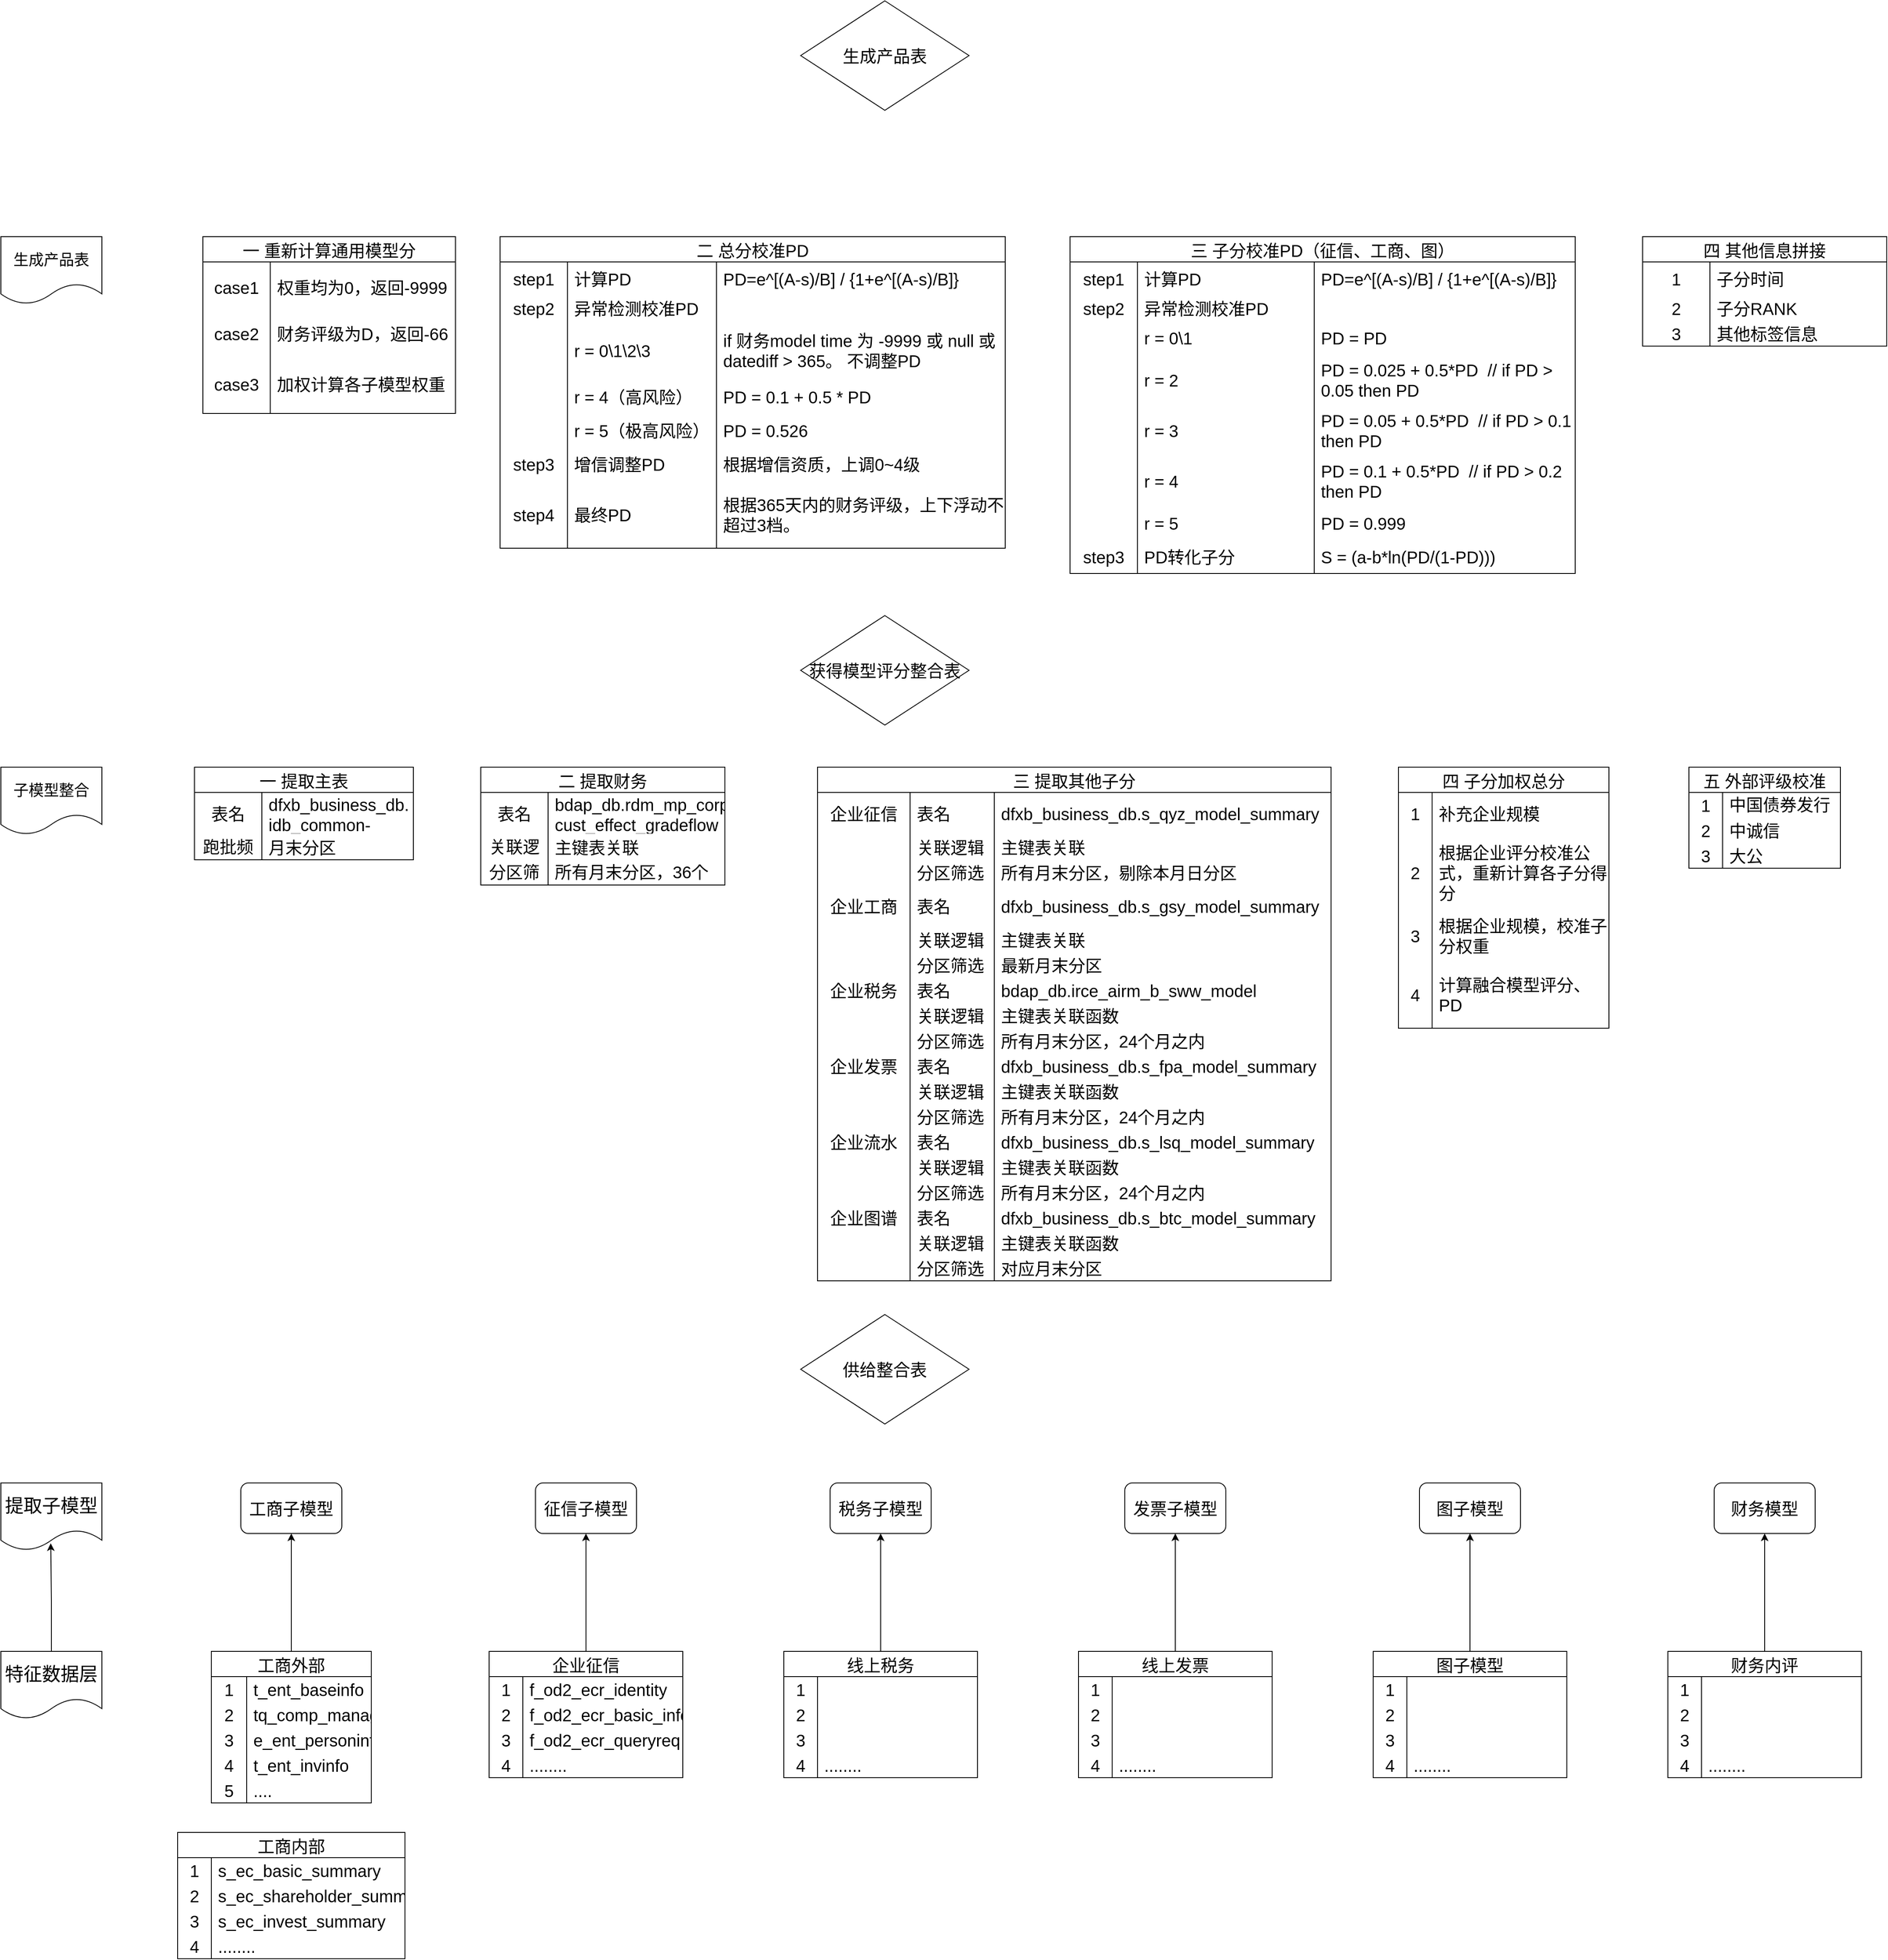 <mxfile version="22.1.21" type="github">
  <diagram id="C5RBs43oDa-KdzZeNtuy" name="Page-1">
    <mxGraphModel dx="3384" dy="2718" grid="1" gridSize="10" guides="1" tooltips="1" connect="1" arrows="1" fold="1" page="1" pageScale="1" pageWidth="827" pageHeight="1169" math="0" shadow="0">
      <root>
        <mxCell id="WIyWlLk6GJQsqaUBKTNV-0" />
        <mxCell id="WIyWlLk6GJQsqaUBKTNV-1" parent="WIyWlLk6GJQsqaUBKTNV-0" />
        <mxCell id="BWipgjC80R4UF_NCCVxM-203" value="&lt;font style=&quot;font-size: 20px;&quot;&gt;获得模型评分整合表&lt;/font&gt;" style="rhombus;whiteSpace=wrap;html=1;fontSize=20;" parent="WIyWlLk6GJQsqaUBKTNV-1" vertex="1">
          <mxGeometry x="740" y="-90" width="200" height="130" as="geometry" />
        </mxCell>
        <mxCell id="eW1roao2XsK2nCmsk1pP-12" value="一 重新计算通用模型分" style="shape=table;startSize=30;container=1;collapsible=0;childLayout=tableLayout;fixedRows=1;rowLines=0;fontStyle=0;strokeColor=default;fontSize=20;labelBackgroundColor=none;verticalAlign=middle;horizontal=1;" vertex="1" parent="WIyWlLk6GJQsqaUBKTNV-1">
          <mxGeometry x="30" y="-540" width="300" height="210.0" as="geometry" />
        </mxCell>
        <mxCell id="eW1roao2XsK2nCmsk1pP-13" value="" style="shape=tableRow;horizontal=0;startSize=0;swimlaneHead=0;swimlaneBody=0;top=0;left=0;bottom=0;right=0;collapsible=0;dropTarget=0;fillColor=none;points=[[0,0.5],[1,0.5]];portConstraint=eastwest;strokeColor=inherit;fontSize=20;" vertex="1" parent="eW1roao2XsK2nCmsk1pP-12">
          <mxGeometry y="30" width="300" height="60" as="geometry" />
        </mxCell>
        <mxCell id="eW1roao2XsK2nCmsk1pP-14" value="case1" style="shape=partialRectangle;html=1;whiteSpace=wrap;connectable=0;fillColor=none;top=0;left=0;bottom=0;right=0;overflow=hidden;pointerEvents=1;strokeColor=inherit;fontSize=20;" vertex="1" parent="eW1roao2XsK2nCmsk1pP-13">
          <mxGeometry width="80" height="60" as="geometry">
            <mxRectangle width="80" height="60" as="alternateBounds" />
          </mxGeometry>
        </mxCell>
        <mxCell id="eW1roao2XsK2nCmsk1pP-15" value="权重均为0，返回-9999" style="shape=partialRectangle;html=1;whiteSpace=wrap;connectable=0;fillColor=none;top=0;left=0;bottom=0;right=0;align=left;spacingLeft=6;overflow=hidden;strokeColor=inherit;fontSize=20;" vertex="1" parent="eW1roao2XsK2nCmsk1pP-13">
          <mxGeometry x="80" width="220" height="60" as="geometry">
            <mxRectangle width="220" height="60" as="alternateBounds" />
          </mxGeometry>
        </mxCell>
        <mxCell id="eW1roao2XsK2nCmsk1pP-16" value="" style="shape=tableRow;horizontal=0;startSize=0;swimlaneHead=0;swimlaneBody=0;top=0;left=0;bottom=0;right=0;collapsible=0;dropTarget=0;fillColor=none;points=[[0,0.5],[1,0.5]];portConstraint=eastwest;strokeColor=inherit;fontSize=20;" vertex="1" parent="eW1roao2XsK2nCmsk1pP-12">
          <mxGeometry y="90" width="300" height="50" as="geometry" />
        </mxCell>
        <mxCell id="eW1roao2XsK2nCmsk1pP-17" value="case2" style="shape=partialRectangle;html=1;whiteSpace=wrap;connectable=0;fillColor=none;top=0;left=0;bottom=0;right=0;overflow=hidden;strokeColor=inherit;fontSize=20;" vertex="1" parent="eW1roao2XsK2nCmsk1pP-16">
          <mxGeometry width="80" height="50" as="geometry">
            <mxRectangle width="80" height="50" as="alternateBounds" />
          </mxGeometry>
        </mxCell>
        <mxCell id="eW1roao2XsK2nCmsk1pP-18" value="财务评级为D，返回-66" style="shape=partialRectangle;html=1;whiteSpace=wrap;connectable=0;fillColor=none;top=0;left=0;bottom=0;right=0;align=left;spacingLeft=6;overflow=hidden;strokeColor=inherit;fontSize=20;" vertex="1" parent="eW1roao2XsK2nCmsk1pP-16">
          <mxGeometry x="80" width="220" height="50" as="geometry">
            <mxRectangle width="220" height="50" as="alternateBounds" />
          </mxGeometry>
        </mxCell>
        <mxCell id="eW1roao2XsK2nCmsk1pP-19" value="" style="shape=tableRow;horizontal=0;startSize=0;swimlaneHead=0;swimlaneBody=0;top=0;left=0;bottom=0;right=0;collapsible=0;dropTarget=0;fillColor=none;points=[[0,0.5],[1,0.5]];portConstraint=eastwest;strokeColor=inherit;fontSize=20;" vertex="1" parent="eW1roao2XsK2nCmsk1pP-12">
          <mxGeometry y="140" width="300" height="70" as="geometry" />
        </mxCell>
        <mxCell id="eW1roao2XsK2nCmsk1pP-20" value="case3" style="shape=partialRectangle;html=1;whiteSpace=wrap;connectable=0;fillColor=none;top=0;left=0;bottom=0;right=0;overflow=hidden;strokeColor=inherit;fontSize=20;" vertex="1" parent="eW1roao2XsK2nCmsk1pP-19">
          <mxGeometry width="80" height="70" as="geometry">
            <mxRectangle width="80" height="70" as="alternateBounds" />
          </mxGeometry>
        </mxCell>
        <mxCell id="eW1roao2XsK2nCmsk1pP-21" value="加权计算各子模型权重" style="shape=partialRectangle;html=1;whiteSpace=wrap;connectable=0;fillColor=none;top=0;left=0;bottom=0;right=0;align=left;spacingLeft=6;overflow=hidden;strokeColor=inherit;fontSize=20;" vertex="1" parent="eW1roao2XsK2nCmsk1pP-19">
          <mxGeometry x="80" width="220" height="70" as="geometry">
            <mxRectangle width="220" height="70" as="alternateBounds" />
          </mxGeometry>
        </mxCell>
        <mxCell id="eW1roao2XsK2nCmsk1pP-2" value="二 总分校准PD" style="shape=table;startSize=30;container=1;collapsible=0;childLayout=tableLayout;fixedRows=1;rowLines=0;fontStyle=0;strokeColor=default;fontSize=20;shadow=0;" vertex="1" parent="WIyWlLk6GJQsqaUBKTNV-1">
          <mxGeometry x="383" y="-540" width="600" height="370.0" as="geometry" />
        </mxCell>
        <mxCell id="eW1roao2XsK2nCmsk1pP-3" value="" style="shape=tableRow;horizontal=0;startSize=0;swimlaneHead=0;swimlaneBody=0;top=0;left=0;bottom=0;right=0;collapsible=0;dropTarget=0;fillColor=none;points=[[0,0.5],[1,0.5]];portConstraint=eastwest;strokeColor=inherit;fontSize=20;" vertex="1" parent="eW1roao2XsK2nCmsk1pP-2">
          <mxGeometry y="30" width="600" height="40" as="geometry" />
        </mxCell>
        <mxCell id="eW1roao2XsK2nCmsk1pP-4" value="step1" style="shape=partialRectangle;html=1;whiteSpace=wrap;connectable=0;fillColor=none;top=0;left=0;bottom=0;right=0;overflow=hidden;pointerEvents=1;strokeColor=inherit;fontSize=20;" vertex="1" parent="eW1roao2XsK2nCmsk1pP-3">
          <mxGeometry width="80" height="40" as="geometry">
            <mxRectangle width="80" height="40" as="alternateBounds" />
          </mxGeometry>
        </mxCell>
        <mxCell id="eW1roao2XsK2nCmsk1pP-5" value="计算PD" style="shape=partialRectangle;html=1;whiteSpace=wrap;connectable=0;fillColor=none;top=0;left=0;bottom=0;right=0;align=left;spacingLeft=6;overflow=hidden;strokeColor=inherit;fontSize=20;" vertex="1" parent="eW1roao2XsK2nCmsk1pP-3">
          <mxGeometry x="80" width="177" height="40" as="geometry">
            <mxRectangle width="177" height="40" as="alternateBounds" />
          </mxGeometry>
        </mxCell>
        <mxCell id="eW1roao2XsK2nCmsk1pP-26" value="PD=e^[(A-s)/B] / {1+e^[(A-s)/B]}" style="shape=partialRectangle;html=1;whiteSpace=wrap;connectable=0;fillColor=none;top=0;left=0;bottom=0;right=0;align=left;spacingLeft=6;overflow=hidden;strokeColor=inherit;fontSize=20;" vertex="1" parent="eW1roao2XsK2nCmsk1pP-3">
          <mxGeometry x="257" width="343" height="40" as="geometry">
            <mxRectangle width="343" height="40" as="alternateBounds" />
          </mxGeometry>
        </mxCell>
        <mxCell id="eW1roao2XsK2nCmsk1pP-6" value="" style="shape=tableRow;horizontal=0;startSize=0;swimlaneHead=0;swimlaneBody=0;top=0;left=0;bottom=0;right=0;collapsible=0;dropTarget=0;fillColor=none;points=[[0,0.5],[1,0.5]];portConstraint=eastwest;strokeColor=inherit;fontSize=20;" vertex="1" parent="eW1roao2XsK2nCmsk1pP-2">
          <mxGeometry y="70" width="600" height="30" as="geometry" />
        </mxCell>
        <mxCell id="eW1roao2XsK2nCmsk1pP-7" value="step2" style="shape=partialRectangle;html=1;whiteSpace=wrap;connectable=0;fillColor=none;top=0;left=0;bottom=0;right=0;overflow=hidden;strokeColor=inherit;fontSize=20;" vertex="1" parent="eW1roao2XsK2nCmsk1pP-6">
          <mxGeometry width="80" height="30" as="geometry">
            <mxRectangle width="80" height="30" as="alternateBounds" />
          </mxGeometry>
        </mxCell>
        <mxCell id="eW1roao2XsK2nCmsk1pP-8" value="异常检测校准PD" style="shape=partialRectangle;html=1;whiteSpace=wrap;connectable=0;fillColor=none;top=0;left=0;bottom=0;right=0;align=left;spacingLeft=6;overflow=hidden;strokeColor=inherit;fontSize=20;" vertex="1" parent="eW1roao2XsK2nCmsk1pP-6">
          <mxGeometry x="80" width="177" height="30" as="geometry">
            <mxRectangle width="177" height="30" as="alternateBounds" />
          </mxGeometry>
        </mxCell>
        <mxCell id="eW1roao2XsK2nCmsk1pP-27" style="shape=partialRectangle;html=1;whiteSpace=wrap;connectable=0;fillColor=none;top=0;left=0;bottom=0;right=0;align=left;spacingLeft=6;overflow=hidden;strokeColor=inherit;fontSize=20;" vertex="1" parent="eW1roao2XsK2nCmsk1pP-6">
          <mxGeometry x="257" width="343" height="30" as="geometry">
            <mxRectangle width="343" height="30" as="alternateBounds" />
          </mxGeometry>
        </mxCell>
        <mxCell id="eW1roao2XsK2nCmsk1pP-9" value="" style="shape=tableRow;horizontal=0;startSize=0;swimlaneHead=0;swimlaneBody=0;top=0;left=0;bottom=0;right=0;collapsible=0;dropTarget=0;fillColor=none;points=[[0,0.5],[1,0.5]];portConstraint=eastwest;strokeColor=inherit;fontSize=20;" vertex="1" parent="eW1roao2XsK2nCmsk1pP-2">
          <mxGeometry y="100" width="600" height="70" as="geometry" />
        </mxCell>
        <mxCell id="eW1roao2XsK2nCmsk1pP-10" value="" style="shape=partialRectangle;html=1;whiteSpace=wrap;connectable=0;fillColor=none;top=0;left=0;bottom=0;right=0;overflow=hidden;strokeColor=inherit;fontSize=20;" vertex="1" parent="eW1roao2XsK2nCmsk1pP-9">
          <mxGeometry width="80" height="70" as="geometry">
            <mxRectangle width="80" height="70" as="alternateBounds" />
          </mxGeometry>
        </mxCell>
        <mxCell id="eW1roao2XsK2nCmsk1pP-11" value="r = 0\1\2\3" style="shape=partialRectangle;html=1;whiteSpace=wrap;connectable=0;fillColor=none;top=0;left=0;bottom=0;right=0;align=left;spacingLeft=6;overflow=hidden;strokeColor=inherit;fontSize=20;" vertex="1" parent="eW1roao2XsK2nCmsk1pP-9">
          <mxGeometry x="80" width="177" height="70" as="geometry">
            <mxRectangle width="177" height="70" as="alternateBounds" />
          </mxGeometry>
        </mxCell>
        <mxCell id="eW1roao2XsK2nCmsk1pP-28" value="if 财务model time 为 -9999 或 null 或 datediff &amp;gt; 365。 不调整PD" style="shape=partialRectangle;html=1;whiteSpace=wrap;connectable=0;fillColor=none;top=0;left=0;bottom=0;right=0;align=left;spacingLeft=6;overflow=hidden;strokeColor=inherit;fontSize=20;" vertex="1" parent="eW1roao2XsK2nCmsk1pP-9">
          <mxGeometry x="257" width="343" height="70" as="geometry">
            <mxRectangle width="343" height="70" as="alternateBounds" />
          </mxGeometry>
        </mxCell>
        <mxCell id="eW1roao2XsK2nCmsk1pP-29" value="" style="shape=tableRow;horizontal=0;startSize=0;swimlaneHead=0;swimlaneBody=0;top=0;left=0;bottom=0;right=0;collapsible=0;dropTarget=0;fillColor=none;points=[[0,0.5],[1,0.5]];portConstraint=eastwest;strokeColor=inherit;fontSize=20;" vertex="1" parent="eW1roao2XsK2nCmsk1pP-2">
          <mxGeometry y="170" width="600" height="40" as="geometry" />
        </mxCell>
        <mxCell id="eW1roao2XsK2nCmsk1pP-30" value="" style="shape=partialRectangle;html=1;whiteSpace=wrap;connectable=0;fillColor=none;top=0;left=0;bottom=0;right=0;overflow=hidden;strokeColor=inherit;fontSize=20;" vertex="1" parent="eW1roao2XsK2nCmsk1pP-29">
          <mxGeometry width="80" height="40" as="geometry">
            <mxRectangle width="80" height="40" as="alternateBounds" />
          </mxGeometry>
        </mxCell>
        <mxCell id="eW1roao2XsK2nCmsk1pP-31" value="r = 4（高风险）" style="shape=partialRectangle;html=1;whiteSpace=wrap;connectable=0;fillColor=none;top=0;left=0;bottom=0;right=0;align=left;spacingLeft=6;overflow=hidden;strokeColor=inherit;fontSize=20;" vertex="1" parent="eW1roao2XsK2nCmsk1pP-29">
          <mxGeometry x="80" width="177" height="40" as="geometry">
            <mxRectangle width="177" height="40" as="alternateBounds" />
          </mxGeometry>
        </mxCell>
        <mxCell id="eW1roao2XsK2nCmsk1pP-32" value="PD = 0.1 + 0.5 * PD" style="shape=partialRectangle;html=1;whiteSpace=wrap;connectable=0;fillColor=none;top=0;left=0;bottom=0;right=0;align=left;spacingLeft=6;overflow=hidden;strokeColor=inherit;fontSize=20;" vertex="1" parent="eW1roao2XsK2nCmsk1pP-29">
          <mxGeometry x="257" width="343" height="40" as="geometry">
            <mxRectangle width="343" height="40" as="alternateBounds" />
          </mxGeometry>
        </mxCell>
        <mxCell id="eW1roao2XsK2nCmsk1pP-33" value="" style="shape=tableRow;horizontal=0;startSize=0;swimlaneHead=0;swimlaneBody=0;top=0;left=0;bottom=0;right=0;collapsible=0;dropTarget=0;fillColor=none;points=[[0,0.5],[1,0.5]];portConstraint=eastwest;strokeColor=inherit;fontSize=20;" vertex="1" parent="eW1roao2XsK2nCmsk1pP-2">
          <mxGeometry y="210" width="600" height="40" as="geometry" />
        </mxCell>
        <mxCell id="eW1roao2XsK2nCmsk1pP-34" value="" style="shape=partialRectangle;html=1;whiteSpace=wrap;connectable=0;fillColor=none;top=0;left=0;bottom=0;right=0;overflow=hidden;strokeColor=inherit;fontSize=20;" vertex="1" parent="eW1roao2XsK2nCmsk1pP-33">
          <mxGeometry width="80" height="40" as="geometry">
            <mxRectangle width="80" height="40" as="alternateBounds" />
          </mxGeometry>
        </mxCell>
        <mxCell id="eW1roao2XsK2nCmsk1pP-35" value="r = 5（极高风险）" style="shape=partialRectangle;html=1;whiteSpace=wrap;connectable=0;fillColor=none;top=0;left=0;bottom=0;right=0;align=left;spacingLeft=6;overflow=hidden;strokeColor=inherit;fontSize=20;" vertex="1" parent="eW1roao2XsK2nCmsk1pP-33">
          <mxGeometry x="80" width="177" height="40" as="geometry">
            <mxRectangle width="177" height="40" as="alternateBounds" />
          </mxGeometry>
        </mxCell>
        <mxCell id="eW1roao2XsK2nCmsk1pP-36" value="PD = 0.526" style="shape=partialRectangle;html=1;whiteSpace=wrap;connectable=0;fillColor=none;top=0;left=0;bottom=0;right=0;align=left;spacingLeft=6;overflow=hidden;strokeColor=inherit;fontSize=20;" vertex="1" parent="eW1roao2XsK2nCmsk1pP-33">
          <mxGeometry x="257" width="343" height="40" as="geometry">
            <mxRectangle width="343" height="40" as="alternateBounds" />
          </mxGeometry>
        </mxCell>
        <mxCell id="eW1roao2XsK2nCmsk1pP-37" value="" style="shape=tableRow;horizontal=0;startSize=0;swimlaneHead=0;swimlaneBody=0;top=0;left=0;bottom=0;right=0;collapsible=0;dropTarget=0;fillColor=none;points=[[0,0.5],[1,0.5]];portConstraint=eastwest;strokeColor=inherit;fontSize=20;" vertex="1" parent="eW1roao2XsK2nCmsk1pP-2">
          <mxGeometry y="250" width="600" height="40" as="geometry" />
        </mxCell>
        <mxCell id="eW1roao2XsK2nCmsk1pP-38" value="step3" style="shape=partialRectangle;html=1;whiteSpace=wrap;connectable=0;fillColor=none;top=0;left=0;bottom=0;right=0;overflow=hidden;strokeColor=inherit;fontSize=20;" vertex="1" parent="eW1roao2XsK2nCmsk1pP-37">
          <mxGeometry width="80" height="40" as="geometry">
            <mxRectangle width="80" height="40" as="alternateBounds" />
          </mxGeometry>
        </mxCell>
        <mxCell id="eW1roao2XsK2nCmsk1pP-39" value="增信调整PD" style="shape=partialRectangle;html=1;whiteSpace=wrap;connectable=0;fillColor=none;top=0;left=0;bottom=0;right=0;align=left;spacingLeft=6;overflow=hidden;strokeColor=inherit;fontSize=20;" vertex="1" parent="eW1roao2XsK2nCmsk1pP-37">
          <mxGeometry x="80" width="177" height="40" as="geometry">
            <mxRectangle width="177" height="40" as="alternateBounds" />
          </mxGeometry>
        </mxCell>
        <mxCell id="eW1roao2XsK2nCmsk1pP-40" value="根据增信资质，上调0~4级" style="shape=partialRectangle;html=1;whiteSpace=wrap;connectable=0;fillColor=none;top=0;left=0;bottom=0;right=0;align=left;spacingLeft=6;overflow=hidden;strokeColor=inherit;fontSize=20;" vertex="1" parent="eW1roao2XsK2nCmsk1pP-37">
          <mxGeometry x="257" width="343" height="40" as="geometry">
            <mxRectangle width="343" height="40" as="alternateBounds" />
          </mxGeometry>
        </mxCell>
        <mxCell id="eW1roao2XsK2nCmsk1pP-41" value="" style="shape=tableRow;horizontal=0;startSize=0;swimlaneHead=0;swimlaneBody=0;top=0;left=0;bottom=0;right=0;collapsible=0;dropTarget=0;fillColor=none;points=[[0,0.5],[1,0.5]];portConstraint=eastwest;strokeColor=inherit;fontSize=20;" vertex="1" parent="eW1roao2XsK2nCmsk1pP-2">
          <mxGeometry y="290" width="600" height="80" as="geometry" />
        </mxCell>
        <mxCell id="eW1roao2XsK2nCmsk1pP-42" value="step4" style="shape=partialRectangle;html=1;whiteSpace=wrap;connectable=0;fillColor=none;top=0;left=0;bottom=0;right=0;overflow=hidden;strokeColor=inherit;fontSize=20;" vertex="1" parent="eW1roao2XsK2nCmsk1pP-41">
          <mxGeometry width="80" height="80" as="geometry">
            <mxRectangle width="80" height="80" as="alternateBounds" />
          </mxGeometry>
        </mxCell>
        <mxCell id="eW1roao2XsK2nCmsk1pP-43" value="最终PD" style="shape=partialRectangle;html=1;whiteSpace=wrap;connectable=0;fillColor=none;top=0;left=0;bottom=0;right=0;align=left;spacingLeft=6;overflow=hidden;strokeColor=inherit;fontSize=20;" vertex="1" parent="eW1roao2XsK2nCmsk1pP-41">
          <mxGeometry x="80" width="177" height="80" as="geometry">
            <mxRectangle width="177" height="80" as="alternateBounds" />
          </mxGeometry>
        </mxCell>
        <mxCell id="eW1roao2XsK2nCmsk1pP-44" value="根据365天内的财务评级，上下浮动不超过3档。" style="shape=partialRectangle;html=1;whiteSpace=wrap;connectable=0;fillColor=none;top=0;left=0;bottom=0;right=0;align=left;spacingLeft=6;overflow=hidden;strokeColor=inherit;fontSize=20;" vertex="1" parent="eW1roao2XsK2nCmsk1pP-41">
          <mxGeometry x="257" width="343" height="80" as="geometry">
            <mxRectangle width="343" height="80" as="alternateBounds" />
          </mxGeometry>
        </mxCell>
        <mxCell id="eW1roao2XsK2nCmsk1pP-45" value="三 子分校准PD（征信、工商、图）" style="shape=table;startSize=30;container=1;collapsible=0;childLayout=tableLayout;fixedRows=1;rowLines=0;fontStyle=0;strokeColor=default;fontSize=20;shadow=0;" vertex="1" parent="WIyWlLk6GJQsqaUBKTNV-1">
          <mxGeometry x="1060" y="-540" width="600" height="400.0" as="geometry" />
        </mxCell>
        <mxCell id="eW1roao2XsK2nCmsk1pP-46" value="" style="shape=tableRow;horizontal=0;startSize=0;swimlaneHead=0;swimlaneBody=0;top=0;left=0;bottom=0;right=0;collapsible=0;dropTarget=0;fillColor=none;points=[[0,0.5],[1,0.5]];portConstraint=eastwest;strokeColor=inherit;fontSize=20;" vertex="1" parent="eW1roao2XsK2nCmsk1pP-45">
          <mxGeometry y="30" width="600" height="40" as="geometry" />
        </mxCell>
        <mxCell id="eW1roao2XsK2nCmsk1pP-47" value="step1" style="shape=partialRectangle;html=1;whiteSpace=wrap;connectable=0;fillColor=none;top=0;left=0;bottom=0;right=0;overflow=hidden;pointerEvents=1;strokeColor=inherit;fontSize=20;" vertex="1" parent="eW1roao2XsK2nCmsk1pP-46">
          <mxGeometry width="80" height="40" as="geometry">
            <mxRectangle width="80" height="40" as="alternateBounds" />
          </mxGeometry>
        </mxCell>
        <mxCell id="eW1roao2XsK2nCmsk1pP-48" value="计算PD" style="shape=partialRectangle;html=1;whiteSpace=wrap;connectable=0;fillColor=none;top=0;left=0;bottom=0;right=0;align=left;spacingLeft=6;overflow=hidden;strokeColor=inherit;fontSize=20;" vertex="1" parent="eW1roao2XsK2nCmsk1pP-46">
          <mxGeometry x="80" width="210" height="40" as="geometry">
            <mxRectangle width="210" height="40" as="alternateBounds" />
          </mxGeometry>
        </mxCell>
        <mxCell id="eW1roao2XsK2nCmsk1pP-49" value="PD=e^[(A-s)/B] / {1+e^[(A-s)/B]}" style="shape=partialRectangle;html=1;whiteSpace=wrap;connectable=0;fillColor=none;top=0;left=0;bottom=0;right=0;align=left;spacingLeft=6;overflow=hidden;strokeColor=inherit;fontSize=20;" vertex="1" parent="eW1roao2XsK2nCmsk1pP-46">
          <mxGeometry x="290" width="310" height="40" as="geometry">
            <mxRectangle width="310" height="40" as="alternateBounds" />
          </mxGeometry>
        </mxCell>
        <mxCell id="eW1roao2XsK2nCmsk1pP-50" value="" style="shape=tableRow;horizontal=0;startSize=0;swimlaneHead=0;swimlaneBody=0;top=0;left=0;bottom=0;right=0;collapsible=0;dropTarget=0;fillColor=none;points=[[0,0.5],[1,0.5]];portConstraint=eastwest;strokeColor=inherit;fontSize=20;" vertex="1" parent="eW1roao2XsK2nCmsk1pP-45">
          <mxGeometry y="70" width="600" height="30" as="geometry" />
        </mxCell>
        <mxCell id="eW1roao2XsK2nCmsk1pP-51" value="step2" style="shape=partialRectangle;html=1;whiteSpace=wrap;connectable=0;fillColor=none;top=0;left=0;bottom=0;right=0;overflow=hidden;strokeColor=inherit;fontSize=20;" vertex="1" parent="eW1roao2XsK2nCmsk1pP-50">
          <mxGeometry width="80" height="30" as="geometry">
            <mxRectangle width="80" height="30" as="alternateBounds" />
          </mxGeometry>
        </mxCell>
        <mxCell id="eW1roao2XsK2nCmsk1pP-52" value="异常检测校准PD" style="shape=partialRectangle;html=1;whiteSpace=wrap;connectable=0;fillColor=none;top=0;left=0;bottom=0;right=0;align=left;spacingLeft=6;overflow=hidden;strokeColor=inherit;fontSize=20;" vertex="1" parent="eW1roao2XsK2nCmsk1pP-50">
          <mxGeometry x="80" width="210" height="30" as="geometry">
            <mxRectangle width="210" height="30" as="alternateBounds" />
          </mxGeometry>
        </mxCell>
        <mxCell id="eW1roao2XsK2nCmsk1pP-53" style="shape=partialRectangle;html=1;whiteSpace=wrap;connectable=0;fillColor=none;top=0;left=0;bottom=0;right=0;align=left;spacingLeft=6;overflow=hidden;strokeColor=inherit;fontSize=20;" vertex="1" parent="eW1roao2XsK2nCmsk1pP-50">
          <mxGeometry x="290" width="310" height="30" as="geometry">
            <mxRectangle width="310" height="30" as="alternateBounds" />
          </mxGeometry>
        </mxCell>
        <mxCell id="eW1roao2XsK2nCmsk1pP-54" value="" style="shape=tableRow;horizontal=0;startSize=0;swimlaneHead=0;swimlaneBody=0;top=0;left=0;bottom=0;right=0;collapsible=0;dropTarget=0;fillColor=none;points=[[0,0.5],[1,0.5]];portConstraint=eastwest;strokeColor=inherit;fontSize=20;" vertex="1" parent="eW1roao2XsK2nCmsk1pP-45">
          <mxGeometry y="100" width="600" height="40" as="geometry" />
        </mxCell>
        <mxCell id="eW1roao2XsK2nCmsk1pP-55" value="" style="shape=partialRectangle;html=1;whiteSpace=wrap;connectable=0;fillColor=none;top=0;left=0;bottom=0;right=0;overflow=hidden;strokeColor=inherit;fontSize=20;" vertex="1" parent="eW1roao2XsK2nCmsk1pP-54">
          <mxGeometry width="80" height="40" as="geometry">
            <mxRectangle width="80" height="40" as="alternateBounds" />
          </mxGeometry>
        </mxCell>
        <mxCell id="eW1roao2XsK2nCmsk1pP-56" value="r = 0\1" style="shape=partialRectangle;html=1;whiteSpace=wrap;connectable=0;fillColor=none;top=0;left=0;bottom=0;right=0;align=left;spacingLeft=6;overflow=hidden;strokeColor=inherit;fontSize=20;" vertex="1" parent="eW1roao2XsK2nCmsk1pP-54">
          <mxGeometry x="80" width="210" height="40" as="geometry">
            <mxRectangle width="210" height="40" as="alternateBounds" />
          </mxGeometry>
        </mxCell>
        <mxCell id="eW1roao2XsK2nCmsk1pP-57" value="PD = PD" style="shape=partialRectangle;html=1;whiteSpace=wrap;connectable=0;fillColor=none;top=0;left=0;bottom=0;right=0;align=left;spacingLeft=6;overflow=hidden;strokeColor=inherit;fontSize=20;" vertex="1" parent="eW1roao2XsK2nCmsk1pP-54">
          <mxGeometry x="290" width="310" height="40" as="geometry">
            <mxRectangle width="310" height="40" as="alternateBounds" />
          </mxGeometry>
        </mxCell>
        <mxCell id="eW1roao2XsK2nCmsk1pP-58" value="" style="shape=tableRow;horizontal=0;startSize=0;swimlaneHead=0;swimlaneBody=0;top=0;left=0;bottom=0;right=0;collapsible=0;dropTarget=0;fillColor=none;points=[[0,0.5],[1,0.5]];portConstraint=eastwest;strokeColor=inherit;fontSize=20;" vertex="1" parent="eW1roao2XsK2nCmsk1pP-45">
          <mxGeometry y="140" width="600" height="60" as="geometry" />
        </mxCell>
        <mxCell id="eW1roao2XsK2nCmsk1pP-59" value="" style="shape=partialRectangle;html=1;whiteSpace=wrap;connectable=0;fillColor=none;top=0;left=0;bottom=0;right=0;overflow=hidden;strokeColor=inherit;fontSize=20;" vertex="1" parent="eW1roao2XsK2nCmsk1pP-58">
          <mxGeometry width="80" height="60" as="geometry">
            <mxRectangle width="80" height="60" as="alternateBounds" />
          </mxGeometry>
        </mxCell>
        <mxCell id="eW1roao2XsK2nCmsk1pP-60" value="r = 2" style="shape=partialRectangle;html=1;whiteSpace=wrap;connectable=0;fillColor=none;top=0;left=0;bottom=0;right=0;align=left;spacingLeft=6;overflow=hidden;strokeColor=inherit;fontSize=20;" vertex="1" parent="eW1roao2XsK2nCmsk1pP-58">
          <mxGeometry x="80" width="210" height="60" as="geometry">
            <mxRectangle width="210" height="60" as="alternateBounds" />
          </mxGeometry>
        </mxCell>
        <mxCell id="eW1roao2XsK2nCmsk1pP-61" value="PD = 0.025 + 0.5*PD&amp;nbsp; // if PD &amp;gt; 0.05 then PD&amp;nbsp;" style="shape=partialRectangle;html=1;whiteSpace=wrap;connectable=0;fillColor=none;top=0;left=0;bottom=0;right=0;align=left;spacingLeft=6;overflow=hidden;strokeColor=inherit;fontSize=20;" vertex="1" parent="eW1roao2XsK2nCmsk1pP-58">
          <mxGeometry x="290" width="310" height="60" as="geometry">
            <mxRectangle width="310" height="60" as="alternateBounds" />
          </mxGeometry>
        </mxCell>
        <mxCell id="eW1roao2XsK2nCmsk1pP-62" value="" style="shape=tableRow;horizontal=0;startSize=0;swimlaneHead=0;swimlaneBody=0;top=0;left=0;bottom=0;right=0;collapsible=0;dropTarget=0;fillColor=none;points=[[0,0.5],[1,0.5]];portConstraint=eastwest;strokeColor=inherit;fontSize=20;" vertex="1" parent="eW1roao2XsK2nCmsk1pP-45">
          <mxGeometry y="200" width="600" height="60" as="geometry" />
        </mxCell>
        <mxCell id="eW1roao2XsK2nCmsk1pP-63" value="" style="shape=partialRectangle;html=1;whiteSpace=wrap;connectable=0;fillColor=none;top=0;left=0;bottom=0;right=0;overflow=hidden;strokeColor=inherit;fontSize=20;" vertex="1" parent="eW1roao2XsK2nCmsk1pP-62">
          <mxGeometry width="80" height="60" as="geometry">
            <mxRectangle width="80" height="60" as="alternateBounds" />
          </mxGeometry>
        </mxCell>
        <mxCell id="eW1roao2XsK2nCmsk1pP-64" value="r = 3" style="shape=partialRectangle;html=1;whiteSpace=wrap;connectable=0;fillColor=none;top=0;left=0;bottom=0;right=0;align=left;spacingLeft=6;overflow=hidden;strokeColor=inherit;fontSize=20;" vertex="1" parent="eW1roao2XsK2nCmsk1pP-62">
          <mxGeometry x="80" width="210" height="60" as="geometry">
            <mxRectangle width="210" height="60" as="alternateBounds" />
          </mxGeometry>
        </mxCell>
        <mxCell id="eW1roao2XsK2nCmsk1pP-65" value="PD = 0.05 + 0.5*PD&amp;nbsp; // if PD &amp;gt; 0.1 then PD&amp;nbsp;" style="shape=partialRectangle;html=1;whiteSpace=wrap;connectable=0;fillColor=none;top=0;left=0;bottom=0;right=0;align=left;spacingLeft=6;overflow=hidden;strokeColor=inherit;fontSize=20;" vertex="1" parent="eW1roao2XsK2nCmsk1pP-62">
          <mxGeometry x="290" width="310" height="60" as="geometry">
            <mxRectangle width="310" height="60" as="alternateBounds" />
          </mxGeometry>
        </mxCell>
        <mxCell id="eW1roao2XsK2nCmsk1pP-74" value="" style="shape=tableRow;horizontal=0;startSize=0;swimlaneHead=0;swimlaneBody=0;top=0;left=0;bottom=0;right=0;collapsible=0;dropTarget=0;fillColor=none;points=[[0,0.5],[1,0.5]];portConstraint=eastwest;strokeColor=inherit;fontSize=20;" vertex="1" parent="eW1roao2XsK2nCmsk1pP-45">
          <mxGeometry y="260" width="600" height="60" as="geometry" />
        </mxCell>
        <mxCell id="eW1roao2XsK2nCmsk1pP-75" value="" style="shape=partialRectangle;html=1;whiteSpace=wrap;connectable=0;fillColor=none;top=0;left=0;bottom=0;right=0;overflow=hidden;strokeColor=inherit;fontSize=20;" vertex="1" parent="eW1roao2XsK2nCmsk1pP-74">
          <mxGeometry width="80" height="60" as="geometry">
            <mxRectangle width="80" height="60" as="alternateBounds" />
          </mxGeometry>
        </mxCell>
        <mxCell id="eW1roao2XsK2nCmsk1pP-76" value="r = 4" style="shape=partialRectangle;html=1;whiteSpace=wrap;connectable=0;fillColor=none;top=0;left=0;bottom=0;right=0;align=left;spacingLeft=6;overflow=hidden;strokeColor=inherit;fontSize=20;" vertex="1" parent="eW1roao2XsK2nCmsk1pP-74">
          <mxGeometry x="80" width="210" height="60" as="geometry">
            <mxRectangle width="210" height="60" as="alternateBounds" />
          </mxGeometry>
        </mxCell>
        <mxCell id="eW1roao2XsK2nCmsk1pP-77" value="PD = 0.1 + 0.5*PD&amp;nbsp; // if PD &amp;gt; 0.2 then PD&amp;nbsp;" style="shape=partialRectangle;html=1;whiteSpace=wrap;connectable=0;fillColor=none;top=0;left=0;bottom=0;right=0;align=left;spacingLeft=6;overflow=hidden;strokeColor=inherit;fontSize=20;" vertex="1" parent="eW1roao2XsK2nCmsk1pP-74">
          <mxGeometry x="290" width="310" height="60" as="geometry">
            <mxRectangle width="310" height="60" as="alternateBounds" />
          </mxGeometry>
        </mxCell>
        <mxCell id="eW1roao2XsK2nCmsk1pP-78" value="" style="shape=tableRow;horizontal=0;startSize=0;swimlaneHead=0;swimlaneBody=0;top=0;left=0;bottom=0;right=0;collapsible=0;dropTarget=0;fillColor=none;points=[[0,0.5],[1,0.5]];portConstraint=eastwest;strokeColor=inherit;fontSize=20;" vertex="1" parent="eW1roao2XsK2nCmsk1pP-45">
          <mxGeometry y="320" width="600" height="40" as="geometry" />
        </mxCell>
        <mxCell id="eW1roao2XsK2nCmsk1pP-79" value="" style="shape=partialRectangle;html=1;whiteSpace=wrap;connectable=0;fillColor=none;top=0;left=0;bottom=0;right=0;overflow=hidden;strokeColor=inherit;fontSize=20;" vertex="1" parent="eW1roao2XsK2nCmsk1pP-78">
          <mxGeometry width="80" height="40" as="geometry">
            <mxRectangle width="80" height="40" as="alternateBounds" />
          </mxGeometry>
        </mxCell>
        <mxCell id="eW1roao2XsK2nCmsk1pP-80" value="r = 5" style="shape=partialRectangle;html=1;whiteSpace=wrap;connectable=0;fillColor=none;top=0;left=0;bottom=0;right=0;align=left;spacingLeft=6;overflow=hidden;strokeColor=inherit;fontSize=20;" vertex="1" parent="eW1roao2XsK2nCmsk1pP-78">
          <mxGeometry x="80" width="210" height="40" as="geometry">
            <mxRectangle width="210" height="40" as="alternateBounds" />
          </mxGeometry>
        </mxCell>
        <mxCell id="eW1roao2XsK2nCmsk1pP-81" value="PD = 0.999" style="shape=partialRectangle;html=1;whiteSpace=wrap;connectable=0;fillColor=none;top=0;left=0;bottom=0;right=0;align=left;spacingLeft=6;overflow=hidden;strokeColor=inherit;fontSize=20;" vertex="1" parent="eW1roao2XsK2nCmsk1pP-78">
          <mxGeometry x="290" width="310" height="40" as="geometry">
            <mxRectangle width="310" height="40" as="alternateBounds" />
          </mxGeometry>
        </mxCell>
        <mxCell id="eW1roao2XsK2nCmsk1pP-66" value="" style="shape=tableRow;horizontal=0;startSize=0;swimlaneHead=0;swimlaneBody=0;top=0;left=0;bottom=0;right=0;collapsible=0;dropTarget=0;fillColor=none;points=[[0,0.5],[1,0.5]];portConstraint=eastwest;strokeColor=inherit;fontSize=20;" vertex="1" parent="eW1roao2XsK2nCmsk1pP-45">
          <mxGeometry y="360" width="600" height="40" as="geometry" />
        </mxCell>
        <mxCell id="eW1roao2XsK2nCmsk1pP-67" value="step3" style="shape=partialRectangle;html=1;whiteSpace=wrap;connectable=0;fillColor=none;top=0;left=0;bottom=0;right=0;overflow=hidden;strokeColor=inherit;fontSize=20;" vertex="1" parent="eW1roao2XsK2nCmsk1pP-66">
          <mxGeometry width="80" height="40" as="geometry">
            <mxRectangle width="80" height="40" as="alternateBounds" />
          </mxGeometry>
        </mxCell>
        <mxCell id="eW1roao2XsK2nCmsk1pP-68" value="PD转化子分" style="shape=partialRectangle;html=1;whiteSpace=wrap;connectable=0;fillColor=none;top=0;left=0;bottom=0;right=0;align=left;spacingLeft=6;overflow=hidden;strokeColor=inherit;fontSize=20;" vertex="1" parent="eW1roao2XsK2nCmsk1pP-66">
          <mxGeometry x="80" width="210" height="40" as="geometry">
            <mxRectangle width="210" height="40" as="alternateBounds" />
          </mxGeometry>
        </mxCell>
        <mxCell id="eW1roao2XsK2nCmsk1pP-69" value="S = (a-b*ln(PD/(1-PD)))" style="shape=partialRectangle;html=1;whiteSpace=wrap;connectable=0;fillColor=none;top=0;left=0;bottom=0;right=0;align=left;spacingLeft=6;overflow=hidden;strokeColor=inherit;fontSize=20;" vertex="1" parent="eW1roao2XsK2nCmsk1pP-66">
          <mxGeometry x="290" width="310" height="40" as="geometry">
            <mxRectangle width="310" height="40" as="alternateBounds" />
          </mxGeometry>
        </mxCell>
        <mxCell id="eW1roao2XsK2nCmsk1pP-115" value="四 其他信息拼接" style="shape=table;startSize=30;container=1;collapsible=0;childLayout=tableLayout;fixedRows=1;rowLines=0;fontStyle=0;strokeColor=default;fontSize=20;" vertex="1" parent="WIyWlLk6GJQsqaUBKTNV-1">
          <mxGeometry x="1740" y="-540" width="290" height="130" as="geometry" />
        </mxCell>
        <mxCell id="eW1roao2XsK2nCmsk1pP-116" value="" style="shape=tableRow;horizontal=0;startSize=0;swimlaneHead=0;swimlaneBody=0;top=0;left=0;bottom=0;right=0;collapsible=0;dropTarget=0;fillColor=none;points=[[0,0.5],[1,0.5]];portConstraint=eastwest;strokeColor=inherit;fontSize=20;" vertex="1" parent="eW1roao2XsK2nCmsk1pP-115">
          <mxGeometry y="30" width="290" height="40" as="geometry" />
        </mxCell>
        <mxCell id="eW1roao2XsK2nCmsk1pP-117" value="1" style="shape=partialRectangle;html=1;whiteSpace=wrap;connectable=0;fillColor=none;top=0;left=0;bottom=0;right=0;overflow=hidden;pointerEvents=1;strokeColor=inherit;fontSize=20;" vertex="1" parent="eW1roao2XsK2nCmsk1pP-116">
          <mxGeometry width="80" height="40" as="geometry">
            <mxRectangle width="80" height="40" as="alternateBounds" />
          </mxGeometry>
        </mxCell>
        <mxCell id="eW1roao2XsK2nCmsk1pP-118" value="子分时间" style="shape=partialRectangle;html=1;whiteSpace=wrap;connectable=0;fillColor=none;top=0;left=0;bottom=0;right=0;align=left;spacingLeft=6;overflow=hidden;strokeColor=inherit;fontSize=20;" vertex="1" parent="eW1roao2XsK2nCmsk1pP-116">
          <mxGeometry x="80" width="210" height="40" as="geometry">
            <mxRectangle width="210" height="40" as="alternateBounds" />
          </mxGeometry>
        </mxCell>
        <mxCell id="eW1roao2XsK2nCmsk1pP-119" value="" style="shape=tableRow;horizontal=0;startSize=0;swimlaneHead=0;swimlaneBody=0;top=0;left=0;bottom=0;right=0;collapsible=0;dropTarget=0;fillColor=none;points=[[0,0.5],[1,0.5]];portConstraint=eastwest;strokeColor=inherit;fontSize=20;" vertex="1" parent="eW1roao2XsK2nCmsk1pP-115">
          <mxGeometry y="70" width="290" height="30" as="geometry" />
        </mxCell>
        <mxCell id="eW1roao2XsK2nCmsk1pP-120" value="2" style="shape=partialRectangle;html=1;whiteSpace=wrap;connectable=0;fillColor=none;top=0;left=0;bottom=0;right=0;overflow=hidden;strokeColor=inherit;fontSize=20;" vertex="1" parent="eW1roao2XsK2nCmsk1pP-119">
          <mxGeometry width="80" height="30" as="geometry">
            <mxRectangle width="80" height="30" as="alternateBounds" />
          </mxGeometry>
        </mxCell>
        <mxCell id="eW1roao2XsK2nCmsk1pP-121" value="子分RANK" style="shape=partialRectangle;html=1;whiteSpace=wrap;connectable=0;fillColor=none;top=0;left=0;bottom=0;right=0;align=left;spacingLeft=6;overflow=hidden;strokeColor=inherit;fontSize=20;" vertex="1" parent="eW1roao2XsK2nCmsk1pP-119">
          <mxGeometry x="80" width="210" height="30" as="geometry">
            <mxRectangle width="210" height="30" as="alternateBounds" />
          </mxGeometry>
        </mxCell>
        <mxCell id="eW1roao2XsK2nCmsk1pP-122" value="" style="shape=tableRow;horizontal=0;startSize=0;swimlaneHead=0;swimlaneBody=0;top=0;left=0;bottom=0;right=0;collapsible=0;dropTarget=0;fillColor=none;points=[[0,0.5],[1,0.5]];portConstraint=eastwest;strokeColor=inherit;fontSize=20;" vertex="1" parent="eW1roao2XsK2nCmsk1pP-115">
          <mxGeometry y="100" width="290" height="30" as="geometry" />
        </mxCell>
        <mxCell id="eW1roao2XsK2nCmsk1pP-123" value="3" style="shape=partialRectangle;html=1;whiteSpace=wrap;connectable=0;fillColor=none;top=0;left=0;bottom=0;right=0;overflow=hidden;strokeColor=inherit;fontSize=20;" vertex="1" parent="eW1roao2XsK2nCmsk1pP-122">
          <mxGeometry width="80" height="30" as="geometry">
            <mxRectangle width="80" height="30" as="alternateBounds" />
          </mxGeometry>
        </mxCell>
        <mxCell id="eW1roao2XsK2nCmsk1pP-124" value="其他标签信息" style="shape=partialRectangle;html=1;whiteSpace=wrap;connectable=0;fillColor=none;top=0;left=0;bottom=0;right=0;align=left;spacingLeft=6;overflow=hidden;strokeColor=inherit;fontSize=20;" vertex="1" parent="eW1roao2XsK2nCmsk1pP-122">
          <mxGeometry x="80" width="210" height="30" as="geometry">
            <mxRectangle width="210" height="30" as="alternateBounds" />
          </mxGeometry>
        </mxCell>
        <mxCell id="eW1roao2XsK2nCmsk1pP-125" value="&lt;font style=&quot;font-size: 20px;&quot;&gt;生成产品表&lt;/font&gt;" style="rhombus;whiteSpace=wrap;html=1;fontSize=20;" vertex="1" parent="WIyWlLk6GJQsqaUBKTNV-1">
          <mxGeometry x="740" y="-820" width="200" height="130" as="geometry" />
        </mxCell>
        <mxCell id="BWipgjC80R4UF_NCCVxM-0" value="工商外部" style="shape=table;startSize=30;container=1;collapsible=0;childLayout=tableLayout;fixedRows=1;rowLines=0;fontStyle=0;strokeColor=default;fontSize=20;" parent="WIyWlLk6GJQsqaUBKTNV-1" vertex="1">
          <mxGeometry x="40" y="1140" width="190" height="180" as="geometry" />
        </mxCell>
        <mxCell id="BWipgjC80R4UF_NCCVxM-1" value="" style="shape=tableRow;horizontal=0;startSize=0;swimlaneHead=0;swimlaneBody=0;top=0;left=0;bottom=0;right=0;collapsible=0;dropTarget=0;fillColor=none;points=[[0,0.5],[1,0.5]];portConstraint=eastwest;strokeColor=inherit;fontSize=20;" parent="BWipgjC80R4UF_NCCVxM-0" vertex="1">
          <mxGeometry y="30" width="190" height="30" as="geometry" />
        </mxCell>
        <mxCell id="BWipgjC80R4UF_NCCVxM-2" value="1" style="shape=partialRectangle;html=1;whiteSpace=wrap;connectable=0;fillColor=none;top=0;left=0;bottom=0;right=0;overflow=hidden;pointerEvents=1;strokeColor=inherit;fontSize=20;" parent="BWipgjC80R4UF_NCCVxM-1" vertex="1">
          <mxGeometry width="42" height="30" as="geometry">
            <mxRectangle width="42" height="30" as="alternateBounds" />
          </mxGeometry>
        </mxCell>
        <mxCell id="BWipgjC80R4UF_NCCVxM-3" value="t_ent_baseinfo" style="shape=partialRectangle;html=1;whiteSpace=wrap;connectable=0;fillColor=none;top=0;left=0;bottom=0;right=0;align=left;spacingLeft=6;overflow=hidden;strokeColor=inherit;fontSize=20;" parent="BWipgjC80R4UF_NCCVxM-1" vertex="1">
          <mxGeometry x="42" width="148" height="30" as="geometry">
            <mxRectangle width="148" height="30" as="alternateBounds" />
          </mxGeometry>
        </mxCell>
        <mxCell id="BWipgjC80R4UF_NCCVxM-4" value="" style="shape=tableRow;horizontal=0;startSize=0;swimlaneHead=0;swimlaneBody=0;top=0;left=0;bottom=0;right=0;collapsible=0;dropTarget=0;fillColor=none;points=[[0,0.5],[1,0.5]];portConstraint=eastwest;strokeColor=inherit;fontSize=20;" parent="BWipgjC80R4UF_NCCVxM-0" vertex="1">
          <mxGeometry y="60" width="190" height="30" as="geometry" />
        </mxCell>
        <mxCell id="BWipgjC80R4UF_NCCVxM-5" value="2" style="shape=partialRectangle;html=1;whiteSpace=wrap;connectable=0;fillColor=none;top=0;left=0;bottom=0;right=0;overflow=hidden;strokeColor=inherit;fontSize=20;" parent="BWipgjC80R4UF_NCCVxM-4" vertex="1">
          <mxGeometry width="42" height="30" as="geometry">
            <mxRectangle width="42" height="30" as="alternateBounds" />
          </mxGeometry>
        </mxCell>
        <mxCell id="BWipgjC80R4UF_NCCVxM-6" value="tq_comp_manager" style="shape=partialRectangle;html=1;whiteSpace=wrap;connectable=0;fillColor=none;top=0;left=0;bottom=0;right=0;align=left;spacingLeft=6;overflow=hidden;strokeColor=inherit;fontSize=20;" parent="BWipgjC80R4UF_NCCVxM-4" vertex="1">
          <mxGeometry x="42" width="148" height="30" as="geometry">
            <mxRectangle width="148" height="30" as="alternateBounds" />
          </mxGeometry>
        </mxCell>
        <mxCell id="BWipgjC80R4UF_NCCVxM-7" value="" style="shape=tableRow;horizontal=0;startSize=0;swimlaneHead=0;swimlaneBody=0;top=0;left=0;bottom=0;right=0;collapsible=0;dropTarget=0;fillColor=none;points=[[0,0.5],[1,0.5]];portConstraint=eastwest;strokeColor=inherit;fontSize=20;" parent="BWipgjC80R4UF_NCCVxM-0" vertex="1">
          <mxGeometry y="90" width="190" height="30" as="geometry" />
        </mxCell>
        <mxCell id="BWipgjC80R4UF_NCCVxM-8" value="3" style="shape=partialRectangle;html=1;whiteSpace=wrap;connectable=0;fillColor=none;top=0;left=0;bottom=0;right=0;overflow=hidden;strokeColor=inherit;fontSize=20;" parent="BWipgjC80R4UF_NCCVxM-7" vertex="1">
          <mxGeometry width="42" height="30" as="geometry">
            <mxRectangle width="42" height="30" as="alternateBounds" />
          </mxGeometry>
        </mxCell>
        <mxCell id="BWipgjC80R4UF_NCCVxM-9" value="e_ent_personinfo" style="shape=partialRectangle;html=1;whiteSpace=wrap;connectable=0;fillColor=none;top=0;left=0;bottom=0;right=0;align=left;spacingLeft=6;overflow=hidden;strokeColor=inherit;fontSize=20;" parent="BWipgjC80R4UF_NCCVxM-7" vertex="1">
          <mxGeometry x="42" width="148" height="30" as="geometry">
            <mxRectangle width="148" height="30" as="alternateBounds" />
          </mxGeometry>
        </mxCell>
        <mxCell id="BWipgjC80R4UF_NCCVxM-37" value="" style="shape=tableRow;horizontal=0;startSize=0;swimlaneHead=0;swimlaneBody=0;top=0;left=0;bottom=0;right=0;collapsible=0;dropTarget=0;fillColor=none;points=[[0,0.5],[1,0.5]];portConstraint=eastwest;strokeColor=inherit;fontSize=20;" parent="BWipgjC80R4UF_NCCVxM-0" vertex="1">
          <mxGeometry y="120" width="190" height="30" as="geometry" />
        </mxCell>
        <mxCell id="BWipgjC80R4UF_NCCVxM-38" value="4" style="shape=partialRectangle;html=1;whiteSpace=wrap;connectable=0;fillColor=none;top=0;left=0;bottom=0;right=0;overflow=hidden;strokeColor=inherit;fontSize=20;" parent="BWipgjC80R4UF_NCCVxM-37" vertex="1">
          <mxGeometry width="42" height="30" as="geometry">
            <mxRectangle width="42" height="30" as="alternateBounds" />
          </mxGeometry>
        </mxCell>
        <mxCell id="BWipgjC80R4UF_NCCVxM-39" value="t_ent_invinfo" style="shape=partialRectangle;html=1;whiteSpace=wrap;connectable=0;fillColor=none;top=0;left=0;bottom=0;right=0;align=left;spacingLeft=6;overflow=hidden;strokeColor=inherit;fontSize=20;" parent="BWipgjC80R4UF_NCCVxM-37" vertex="1">
          <mxGeometry x="42" width="148" height="30" as="geometry">
            <mxRectangle width="148" height="30" as="alternateBounds" />
          </mxGeometry>
        </mxCell>
        <mxCell id="BWipgjC80R4UF_NCCVxM-40" value="" style="shape=tableRow;horizontal=0;startSize=0;swimlaneHead=0;swimlaneBody=0;top=0;left=0;bottom=0;right=0;collapsible=0;dropTarget=0;fillColor=none;points=[[0,0.5],[1,0.5]];portConstraint=eastwest;strokeColor=inherit;fontSize=20;" parent="BWipgjC80R4UF_NCCVxM-0" vertex="1">
          <mxGeometry y="150" width="190" height="30" as="geometry" />
        </mxCell>
        <mxCell id="BWipgjC80R4UF_NCCVxM-41" value="5" style="shape=partialRectangle;html=1;whiteSpace=wrap;connectable=0;fillColor=none;top=0;left=0;bottom=0;right=0;overflow=hidden;strokeColor=inherit;fontSize=20;" parent="BWipgjC80R4UF_NCCVxM-40" vertex="1">
          <mxGeometry width="42" height="30" as="geometry">
            <mxRectangle width="42" height="30" as="alternateBounds" />
          </mxGeometry>
        </mxCell>
        <mxCell id="BWipgjC80R4UF_NCCVxM-42" value="...." style="shape=partialRectangle;html=1;whiteSpace=wrap;connectable=0;fillColor=none;top=0;left=0;bottom=0;right=0;align=left;spacingLeft=6;overflow=hidden;strokeColor=inherit;fontSize=20;" parent="BWipgjC80R4UF_NCCVxM-40" vertex="1">
          <mxGeometry x="42" width="148" height="30" as="geometry">
            <mxRectangle width="148" height="30" as="alternateBounds" />
          </mxGeometry>
        </mxCell>
        <mxCell id="BWipgjC80R4UF_NCCVxM-15" value="工商内部" style="shape=table;startSize=30;container=1;collapsible=0;childLayout=tableLayout;fixedRows=1;rowLines=0;fontStyle=0;strokeColor=default;fontSize=20;" parent="WIyWlLk6GJQsqaUBKTNV-1" vertex="1">
          <mxGeometry y="1355" width="270" height="150" as="geometry" />
        </mxCell>
        <mxCell id="BWipgjC80R4UF_NCCVxM-16" value="" style="shape=tableRow;horizontal=0;startSize=0;swimlaneHead=0;swimlaneBody=0;top=0;left=0;bottom=0;right=0;collapsible=0;dropTarget=0;fillColor=none;points=[[0,0.5],[1,0.5]];portConstraint=eastwest;strokeColor=inherit;fontSize=20;" parent="BWipgjC80R4UF_NCCVxM-15" vertex="1">
          <mxGeometry y="30" width="270" height="30" as="geometry" />
        </mxCell>
        <mxCell id="BWipgjC80R4UF_NCCVxM-17" value="1" style="shape=partialRectangle;html=1;whiteSpace=wrap;connectable=0;fillColor=none;top=0;left=0;bottom=0;right=0;overflow=hidden;pointerEvents=1;strokeColor=inherit;fontSize=20;" parent="BWipgjC80R4UF_NCCVxM-16" vertex="1">
          <mxGeometry width="40" height="30" as="geometry">
            <mxRectangle width="40" height="30" as="alternateBounds" />
          </mxGeometry>
        </mxCell>
        <mxCell id="BWipgjC80R4UF_NCCVxM-18" value="s_ec_basic_summary" style="shape=partialRectangle;html=1;whiteSpace=wrap;connectable=0;fillColor=none;top=0;left=0;bottom=0;right=0;align=left;spacingLeft=6;overflow=hidden;strokeColor=inherit;fontSize=20;" parent="BWipgjC80R4UF_NCCVxM-16" vertex="1">
          <mxGeometry x="40" width="230" height="30" as="geometry">
            <mxRectangle width="230" height="30" as="alternateBounds" />
          </mxGeometry>
        </mxCell>
        <mxCell id="BWipgjC80R4UF_NCCVxM-19" value="" style="shape=tableRow;horizontal=0;startSize=0;swimlaneHead=0;swimlaneBody=0;top=0;left=0;bottom=0;right=0;collapsible=0;dropTarget=0;fillColor=none;points=[[0,0.5],[1,0.5]];portConstraint=eastwest;strokeColor=inherit;fontSize=20;" parent="BWipgjC80R4UF_NCCVxM-15" vertex="1">
          <mxGeometry y="60" width="270" height="30" as="geometry" />
        </mxCell>
        <mxCell id="BWipgjC80R4UF_NCCVxM-20" value="2" style="shape=partialRectangle;html=1;whiteSpace=wrap;connectable=0;fillColor=none;top=0;left=0;bottom=0;right=0;overflow=hidden;strokeColor=inherit;fontSize=20;" parent="BWipgjC80R4UF_NCCVxM-19" vertex="1">
          <mxGeometry width="40" height="30" as="geometry">
            <mxRectangle width="40" height="30" as="alternateBounds" />
          </mxGeometry>
        </mxCell>
        <mxCell id="BWipgjC80R4UF_NCCVxM-21" value="s_ec_shareholder_summary" style="shape=partialRectangle;html=1;whiteSpace=wrap;connectable=0;fillColor=none;top=0;left=0;bottom=0;right=0;align=left;spacingLeft=6;overflow=hidden;strokeColor=inherit;fontSize=20;" parent="BWipgjC80R4UF_NCCVxM-19" vertex="1">
          <mxGeometry x="40" width="230" height="30" as="geometry">
            <mxRectangle width="230" height="30" as="alternateBounds" />
          </mxGeometry>
        </mxCell>
        <mxCell id="BWipgjC80R4UF_NCCVxM-22" value="" style="shape=tableRow;horizontal=0;startSize=0;swimlaneHead=0;swimlaneBody=0;top=0;left=0;bottom=0;right=0;collapsible=0;dropTarget=0;fillColor=none;points=[[0,0.5],[1,0.5]];portConstraint=eastwest;strokeColor=inherit;fontSize=20;" parent="BWipgjC80R4UF_NCCVxM-15" vertex="1">
          <mxGeometry y="90" width="270" height="30" as="geometry" />
        </mxCell>
        <mxCell id="BWipgjC80R4UF_NCCVxM-23" value="3" style="shape=partialRectangle;html=1;whiteSpace=wrap;connectable=0;fillColor=none;top=0;left=0;bottom=0;right=0;overflow=hidden;strokeColor=inherit;fontSize=20;" parent="BWipgjC80R4UF_NCCVxM-22" vertex="1">
          <mxGeometry width="40" height="30" as="geometry">
            <mxRectangle width="40" height="30" as="alternateBounds" />
          </mxGeometry>
        </mxCell>
        <mxCell id="BWipgjC80R4UF_NCCVxM-24" value="s_ec_invest_summary" style="shape=partialRectangle;html=1;whiteSpace=wrap;connectable=0;fillColor=none;top=0;left=0;bottom=0;right=0;align=left;spacingLeft=6;overflow=hidden;strokeColor=inherit;fontSize=20;" parent="BWipgjC80R4UF_NCCVxM-22" vertex="1">
          <mxGeometry x="40" width="230" height="30" as="geometry">
            <mxRectangle width="230" height="30" as="alternateBounds" />
          </mxGeometry>
        </mxCell>
        <mxCell id="BWipgjC80R4UF_NCCVxM-56" value="" style="shape=tableRow;horizontal=0;startSize=0;swimlaneHead=0;swimlaneBody=0;top=0;left=0;bottom=0;right=0;collapsible=0;dropTarget=0;fillColor=none;points=[[0,0.5],[1,0.5]];portConstraint=eastwest;strokeColor=inherit;fontSize=20;" parent="BWipgjC80R4UF_NCCVxM-15" vertex="1">
          <mxGeometry y="120" width="270" height="30" as="geometry" />
        </mxCell>
        <mxCell id="BWipgjC80R4UF_NCCVxM-57" value="4" style="shape=partialRectangle;html=1;whiteSpace=wrap;connectable=0;fillColor=none;top=0;left=0;bottom=0;right=0;overflow=hidden;strokeColor=inherit;fontSize=20;" parent="BWipgjC80R4UF_NCCVxM-56" vertex="1">
          <mxGeometry width="40" height="30" as="geometry">
            <mxRectangle width="40" height="30" as="alternateBounds" />
          </mxGeometry>
        </mxCell>
        <mxCell id="BWipgjC80R4UF_NCCVxM-58" value="........" style="shape=partialRectangle;html=1;whiteSpace=wrap;connectable=0;fillColor=none;top=0;left=0;bottom=0;right=0;align=left;spacingLeft=6;overflow=hidden;strokeColor=inherit;fontSize=20;" parent="BWipgjC80R4UF_NCCVxM-56" vertex="1">
          <mxGeometry x="40" width="230" height="30" as="geometry">
            <mxRectangle width="230" height="30" as="alternateBounds" />
          </mxGeometry>
        </mxCell>
        <mxCell id="BWipgjC80R4UF_NCCVxM-61" value="&lt;font style=&quot;font-size: 20px;&quot;&gt;工商子模型&lt;/font&gt;" style="rounded=1;whiteSpace=wrap;html=1;fontSize=16;startSize=30;fontStyle=0;" parent="WIyWlLk6GJQsqaUBKTNV-1" vertex="1">
          <mxGeometry x="75" y="940" width="120" height="60" as="geometry" />
        </mxCell>
        <mxCell id="BWipgjC80R4UF_NCCVxM-62" value="" style="edgeStyle=orthogonalEdgeStyle;rounded=0;orthogonalLoop=1;jettySize=auto;html=1;" parent="WIyWlLk6GJQsqaUBKTNV-1" source="BWipgjC80R4UF_NCCVxM-0" target="BWipgjC80R4UF_NCCVxM-61" edge="1">
          <mxGeometry relative="1" as="geometry" />
        </mxCell>
        <mxCell id="eW1roao2XsK2nCmsk1pP-129" value="&lt;font style=&quot;font-size: 20px;&quot;&gt;财务模型&lt;/font&gt;" style="rounded=1;whiteSpace=wrap;html=1;fontSize=16;startSize=30;fontStyle=0;" vertex="1" parent="WIyWlLk6GJQsqaUBKTNV-1">
          <mxGeometry x="1825" y="940" width="120" height="60" as="geometry" />
        </mxCell>
        <mxCell id="eW1roao2XsK2nCmsk1pP-207" style="edgeStyle=orthogonalEdgeStyle;rounded=0;orthogonalLoop=1;jettySize=auto;html=1;exitX=0.5;exitY=0;exitDx=0;exitDy=0;entryX=0.5;entryY=1;entryDx=0;entryDy=0;" edge="1" parent="WIyWlLk6GJQsqaUBKTNV-1" source="eW1roao2XsK2nCmsk1pP-170" target="eW1roao2XsK2nCmsk1pP-129">
          <mxGeometry relative="1" as="geometry" />
        </mxCell>
        <mxCell id="eW1roao2XsK2nCmsk1pP-170" value="财务内评" style="shape=table;startSize=30;container=1;collapsible=0;childLayout=tableLayout;fixedRows=1;rowLines=0;fontStyle=0;strokeColor=default;fontSize=20;" vertex="1" parent="WIyWlLk6GJQsqaUBKTNV-1">
          <mxGeometry x="1770" y="1140" width="230" height="150" as="geometry" />
        </mxCell>
        <mxCell id="eW1roao2XsK2nCmsk1pP-171" value="" style="shape=tableRow;horizontal=0;startSize=0;swimlaneHead=0;swimlaneBody=0;top=0;left=0;bottom=0;right=0;collapsible=0;dropTarget=0;fillColor=none;points=[[0,0.5],[1,0.5]];portConstraint=eastwest;strokeColor=inherit;fontSize=20;" vertex="1" parent="eW1roao2XsK2nCmsk1pP-170">
          <mxGeometry y="30" width="230" height="30" as="geometry" />
        </mxCell>
        <mxCell id="eW1roao2XsK2nCmsk1pP-172" value="1" style="shape=partialRectangle;html=1;whiteSpace=wrap;connectable=0;fillColor=none;top=0;left=0;bottom=0;right=0;overflow=hidden;pointerEvents=1;strokeColor=inherit;fontSize=20;" vertex="1" parent="eW1roao2XsK2nCmsk1pP-171">
          <mxGeometry width="40" height="30" as="geometry">
            <mxRectangle width="40" height="30" as="alternateBounds" />
          </mxGeometry>
        </mxCell>
        <mxCell id="eW1roao2XsK2nCmsk1pP-173" value="" style="shape=partialRectangle;html=1;whiteSpace=wrap;connectable=0;fillColor=none;top=0;left=0;bottom=0;right=0;align=left;spacingLeft=6;overflow=hidden;strokeColor=inherit;fontSize=20;" vertex="1" parent="eW1roao2XsK2nCmsk1pP-171">
          <mxGeometry x="40" width="190" height="30" as="geometry">
            <mxRectangle width="190" height="30" as="alternateBounds" />
          </mxGeometry>
        </mxCell>
        <mxCell id="eW1roao2XsK2nCmsk1pP-174" value="" style="shape=tableRow;horizontal=0;startSize=0;swimlaneHead=0;swimlaneBody=0;top=0;left=0;bottom=0;right=0;collapsible=0;dropTarget=0;fillColor=none;points=[[0,0.5],[1,0.5]];portConstraint=eastwest;strokeColor=inherit;fontSize=20;" vertex="1" parent="eW1roao2XsK2nCmsk1pP-170">
          <mxGeometry y="60" width="230" height="30" as="geometry" />
        </mxCell>
        <mxCell id="eW1roao2XsK2nCmsk1pP-175" value="2" style="shape=partialRectangle;html=1;whiteSpace=wrap;connectable=0;fillColor=none;top=0;left=0;bottom=0;right=0;overflow=hidden;strokeColor=inherit;fontSize=20;" vertex="1" parent="eW1roao2XsK2nCmsk1pP-174">
          <mxGeometry width="40" height="30" as="geometry">
            <mxRectangle width="40" height="30" as="alternateBounds" />
          </mxGeometry>
        </mxCell>
        <mxCell id="eW1roao2XsK2nCmsk1pP-176" value="" style="shape=partialRectangle;html=1;whiteSpace=wrap;connectable=0;fillColor=none;top=0;left=0;bottom=0;right=0;align=left;spacingLeft=6;overflow=hidden;strokeColor=inherit;fontSize=20;" vertex="1" parent="eW1roao2XsK2nCmsk1pP-174">
          <mxGeometry x="40" width="190" height="30" as="geometry">
            <mxRectangle width="190" height="30" as="alternateBounds" />
          </mxGeometry>
        </mxCell>
        <mxCell id="eW1roao2XsK2nCmsk1pP-177" value="" style="shape=tableRow;horizontal=0;startSize=0;swimlaneHead=0;swimlaneBody=0;top=0;left=0;bottom=0;right=0;collapsible=0;dropTarget=0;fillColor=none;points=[[0,0.5],[1,0.5]];portConstraint=eastwest;strokeColor=inherit;fontSize=20;" vertex="1" parent="eW1roao2XsK2nCmsk1pP-170">
          <mxGeometry y="90" width="230" height="30" as="geometry" />
        </mxCell>
        <mxCell id="eW1roao2XsK2nCmsk1pP-178" value="3" style="shape=partialRectangle;html=1;whiteSpace=wrap;connectable=0;fillColor=none;top=0;left=0;bottom=0;right=0;overflow=hidden;strokeColor=inherit;fontSize=20;" vertex="1" parent="eW1roao2XsK2nCmsk1pP-177">
          <mxGeometry width="40" height="30" as="geometry">
            <mxRectangle width="40" height="30" as="alternateBounds" />
          </mxGeometry>
        </mxCell>
        <mxCell id="eW1roao2XsK2nCmsk1pP-179" value="" style="shape=partialRectangle;html=1;whiteSpace=wrap;connectable=0;fillColor=none;top=0;left=0;bottom=0;right=0;align=left;spacingLeft=6;overflow=hidden;strokeColor=inherit;fontSize=20;" vertex="1" parent="eW1roao2XsK2nCmsk1pP-177">
          <mxGeometry x="40" width="190" height="30" as="geometry">
            <mxRectangle width="190" height="30" as="alternateBounds" />
          </mxGeometry>
        </mxCell>
        <mxCell id="eW1roao2XsK2nCmsk1pP-180" value="" style="shape=tableRow;horizontal=0;startSize=0;swimlaneHead=0;swimlaneBody=0;top=0;left=0;bottom=0;right=0;collapsible=0;dropTarget=0;fillColor=none;points=[[0,0.5],[1,0.5]];portConstraint=eastwest;strokeColor=inherit;fontSize=20;" vertex="1" parent="eW1roao2XsK2nCmsk1pP-170">
          <mxGeometry y="120" width="230" height="30" as="geometry" />
        </mxCell>
        <mxCell id="eW1roao2XsK2nCmsk1pP-181" value="4" style="shape=partialRectangle;html=1;whiteSpace=wrap;connectable=0;fillColor=none;top=0;left=0;bottom=0;right=0;overflow=hidden;strokeColor=inherit;fontSize=20;" vertex="1" parent="eW1roao2XsK2nCmsk1pP-180">
          <mxGeometry width="40" height="30" as="geometry">
            <mxRectangle width="40" height="30" as="alternateBounds" />
          </mxGeometry>
        </mxCell>
        <mxCell id="eW1roao2XsK2nCmsk1pP-182" value="........" style="shape=partialRectangle;html=1;whiteSpace=wrap;connectable=0;fillColor=none;top=0;left=0;bottom=0;right=0;align=left;spacingLeft=6;overflow=hidden;strokeColor=inherit;fontSize=20;" vertex="1" parent="eW1roao2XsK2nCmsk1pP-180">
          <mxGeometry x="40" width="190" height="30" as="geometry">
            <mxRectangle width="190" height="30" as="alternateBounds" />
          </mxGeometry>
        </mxCell>
        <mxCell id="eW1roao2XsK2nCmsk1pP-128" value="&lt;font style=&quot;font-size: 20px;&quot;&gt;图子模型&lt;/font&gt;" style="rounded=1;whiteSpace=wrap;html=1;fontSize=16;startSize=30;fontStyle=0;" vertex="1" parent="WIyWlLk6GJQsqaUBKTNV-1">
          <mxGeometry x="1475" y="940" width="120" height="60" as="geometry" />
        </mxCell>
        <mxCell id="eW1roao2XsK2nCmsk1pP-208" style="edgeStyle=orthogonalEdgeStyle;rounded=0;orthogonalLoop=1;jettySize=auto;html=1;exitX=0.5;exitY=0;exitDx=0;exitDy=0;entryX=0.5;entryY=1;entryDx=0;entryDy=0;" edge="1" parent="WIyWlLk6GJQsqaUBKTNV-1" source="eW1roao2XsK2nCmsk1pP-183" target="eW1roao2XsK2nCmsk1pP-128">
          <mxGeometry relative="1" as="geometry" />
        </mxCell>
        <mxCell id="eW1roao2XsK2nCmsk1pP-183" value="图子模型" style="shape=table;startSize=30;container=1;collapsible=0;childLayout=tableLayout;fixedRows=1;rowLines=0;fontStyle=0;strokeColor=default;fontSize=20;" vertex="1" parent="WIyWlLk6GJQsqaUBKTNV-1">
          <mxGeometry x="1420" y="1140" width="230" height="150" as="geometry" />
        </mxCell>
        <mxCell id="eW1roao2XsK2nCmsk1pP-184" value="" style="shape=tableRow;horizontal=0;startSize=0;swimlaneHead=0;swimlaneBody=0;top=0;left=0;bottom=0;right=0;collapsible=0;dropTarget=0;fillColor=none;points=[[0,0.5],[1,0.5]];portConstraint=eastwest;strokeColor=inherit;fontSize=20;" vertex="1" parent="eW1roao2XsK2nCmsk1pP-183">
          <mxGeometry y="30" width="230" height="30" as="geometry" />
        </mxCell>
        <mxCell id="eW1roao2XsK2nCmsk1pP-185" value="1" style="shape=partialRectangle;html=1;whiteSpace=wrap;connectable=0;fillColor=none;top=0;left=0;bottom=0;right=0;overflow=hidden;pointerEvents=1;strokeColor=inherit;fontSize=20;" vertex="1" parent="eW1roao2XsK2nCmsk1pP-184">
          <mxGeometry width="40" height="30" as="geometry">
            <mxRectangle width="40" height="30" as="alternateBounds" />
          </mxGeometry>
        </mxCell>
        <mxCell id="eW1roao2XsK2nCmsk1pP-186" value="" style="shape=partialRectangle;html=1;whiteSpace=wrap;connectable=0;fillColor=none;top=0;left=0;bottom=0;right=0;align=left;spacingLeft=6;overflow=hidden;strokeColor=inherit;fontSize=20;" vertex="1" parent="eW1roao2XsK2nCmsk1pP-184">
          <mxGeometry x="40" width="190" height="30" as="geometry">
            <mxRectangle width="190" height="30" as="alternateBounds" />
          </mxGeometry>
        </mxCell>
        <mxCell id="eW1roao2XsK2nCmsk1pP-187" value="" style="shape=tableRow;horizontal=0;startSize=0;swimlaneHead=0;swimlaneBody=0;top=0;left=0;bottom=0;right=0;collapsible=0;dropTarget=0;fillColor=none;points=[[0,0.5],[1,0.5]];portConstraint=eastwest;strokeColor=inherit;fontSize=20;" vertex="1" parent="eW1roao2XsK2nCmsk1pP-183">
          <mxGeometry y="60" width="230" height="30" as="geometry" />
        </mxCell>
        <mxCell id="eW1roao2XsK2nCmsk1pP-188" value="2" style="shape=partialRectangle;html=1;whiteSpace=wrap;connectable=0;fillColor=none;top=0;left=0;bottom=0;right=0;overflow=hidden;strokeColor=inherit;fontSize=20;" vertex="1" parent="eW1roao2XsK2nCmsk1pP-187">
          <mxGeometry width="40" height="30" as="geometry">
            <mxRectangle width="40" height="30" as="alternateBounds" />
          </mxGeometry>
        </mxCell>
        <mxCell id="eW1roao2XsK2nCmsk1pP-189" value="" style="shape=partialRectangle;html=1;whiteSpace=wrap;connectable=0;fillColor=none;top=0;left=0;bottom=0;right=0;align=left;spacingLeft=6;overflow=hidden;strokeColor=inherit;fontSize=20;" vertex="1" parent="eW1roao2XsK2nCmsk1pP-187">
          <mxGeometry x="40" width="190" height="30" as="geometry">
            <mxRectangle width="190" height="30" as="alternateBounds" />
          </mxGeometry>
        </mxCell>
        <mxCell id="eW1roao2XsK2nCmsk1pP-190" value="" style="shape=tableRow;horizontal=0;startSize=0;swimlaneHead=0;swimlaneBody=0;top=0;left=0;bottom=0;right=0;collapsible=0;dropTarget=0;fillColor=none;points=[[0,0.5],[1,0.5]];portConstraint=eastwest;strokeColor=inherit;fontSize=20;" vertex="1" parent="eW1roao2XsK2nCmsk1pP-183">
          <mxGeometry y="90" width="230" height="30" as="geometry" />
        </mxCell>
        <mxCell id="eW1roao2XsK2nCmsk1pP-191" value="3" style="shape=partialRectangle;html=1;whiteSpace=wrap;connectable=0;fillColor=none;top=0;left=0;bottom=0;right=0;overflow=hidden;strokeColor=inherit;fontSize=20;" vertex="1" parent="eW1roao2XsK2nCmsk1pP-190">
          <mxGeometry width="40" height="30" as="geometry">
            <mxRectangle width="40" height="30" as="alternateBounds" />
          </mxGeometry>
        </mxCell>
        <mxCell id="eW1roao2XsK2nCmsk1pP-192" value="" style="shape=partialRectangle;html=1;whiteSpace=wrap;connectable=0;fillColor=none;top=0;left=0;bottom=0;right=0;align=left;spacingLeft=6;overflow=hidden;strokeColor=inherit;fontSize=20;" vertex="1" parent="eW1roao2XsK2nCmsk1pP-190">
          <mxGeometry x="40" width="190" height="30" as="geometry">
            <mxRectangle width="190" height="30" as="alternateBounds" />
          </mxGeometry>
        </mxCell>
        <mxCell id="eW1roao2XsK2nCmsk1pP-193" value="" style="shape=tableRow;horizontal=0;startSize=0;swimlaneHead=0;swimlaneBody=0;top=0;left=0;bottom=0;right=0;collapsible=0;dropTarget=0;fillColor=none;points=[[0,0.5],[1,0.5]];portConstraint=eastwest;strokeColor=inherit;fontSize=20;" vertex="1" parent="eW1roao2XsK2nCmsk1pP-183">
          <mxGeometry y="120" width="230" height="30" as="geometry" />
        </mxCell>
        <mxCell id="eW1roao2XsK2nCmsk1pP-194" value="4" style="shape=partialRectangle;html=1;whiteSpace=wrap;connectable=0;fillColor=none;top=0;left=0;bottom=0;right=0;overflow=hidden;strokeColor=inherit;fontSize=20;" vertex="1" parent="eW1roao2XsK2nCmsk1pP-193">
          <mxGeometry width="40" height="30" as="geometry">
            <mxRectangle width="40" height="30" as="alternateBounds" />
          </mxGeometry>
        </mxCell>
        <mxCell id="eW1roao2XsK2nCmsk1pP-195" value="........" style="shape=partialRectangle;html=1;whiteSpace=wrap;connectable=0;fillColor=none;top=0;left=0;bottom=0;right=0;align=left;spacingLeft=6;overflow=hidden;strokeColor=inherit;fontSize=20;" vertex="1" parent="eW1roao2XsK2nCmsk1pP-193">
          <mxGeometry x="40" width="190" height="30" as="geometry">
            <mxRectangle width="190" height="30" as="alternateBounds" />
          </mxGeometry>
        </mxCell>
        <mxCell id="eW1roao2XsK2nCmsk1pP-127" value="&lt;font style=&quot;font-size: 20px;&quot;&gt;发票子模型&lt;/font&gt;" style="rounded=1;whiteSpace=wrap;html=1;fontSize=16;startSize=30;fontStyle=0;" vertex="1" parent="WIyWlLk6GJQsqaUBKTNV-1">
          <mxGeometry x="1125" y="940" width="120" height="60" as="geometry" />
        </mxCell>
        <mxCell id="eW1roao2XsK2nCmsk1pP-209" style="edgeStyle=orthogonalEdgeStyle;rounded=0;orthogonalLoop=1;jettySize=auto;html=1;exitX=0.5;exitY=0;exitDx=0;exitDy=0;entryX=0.5;entryY=1;entryDx=0;entryDy=0;" edge="1" parent="WIyWlLk6GJQsqaUBKTNV-1" source="eW1roao2XsK2nCmsk1pP-157" target="eW1roao2XsK2nCmsk1pP-127">
          <mxGeometry relative="1" as="geometry" />
        </mxCell>
        <mxCell id="eW1roao2XsK2nCmsk1pP-157" value="线上发票" style="shape=table;startSize=30;container=1;collapsible=0;childLayout=tableLayout;fixedRows=1;rowLines=0;fontStyle=0;strokeColor=default;fontSize=20;" vertex="1" parent="WIyWlLk6GJQsqaUBKTNV-1">
          <mxGeometry x="1070" y="1140" width="230" height="150" as="geometry" />
        </mxCell>
        <mxCell id="eW1roao2XsK2nCmsk1pP-158" value="" style="shape=tableRow;horizontal=0;startSize=0;swimlaneHead=0;swimlaneBody=0;top=0;left=0;bottom=0;right=0;collapsible=0;dropTarget=0;fillColor=none;points=[[0,0.5],[1,0.5]];portConstraint=eastwest;strokeColor=inherit;fontSize=20;" vertex="1" parent="eW1roao2XsK2nCmsk1pP-157">
          <mxGeometry y="30" width="230" height="30" as="geometry" />
        </mxCell>
        <mxCell id="eW1roao2XsK2nCmsk1pP-159" value="1" style="shape=partialRectangle;html=1;whiteSpace=wrap;connectable=0;fillColor=none;top=0;left=0;bottom=0;right=0;overflow=hidden;pointerEvents=1;strokeColor=inherit;fontSize=20;" vertex="1" parent="eW1roao2XsK2nCmsk1pP-158">
          <mxGeometry width="40" height="30" as="geometry">
            <mxRectangle width="40" height="30" as="alternateBounds" />
          </mxGeometry>
        </mxCell>
        <mxCell id="eW1roao2XsK2nCmsk1pP-160" value="" style="shape=partialRectangle;html=1;whiteSpace=wrap;connectable=0;fillColor=none;top=0;left=0;bottom=0;right=0;align=left;spacingLeft=6;overflow=hidden;strokeColor=inherit;fontSize=20;" vertex="1" parent="eW1roao2XsK2nCmsk1pP-158">
          <mxGeometry x="40" width="190" height="30" as="geometry">
            <mxRectangle width="190" height="30" as="alternateBounds" />
          </mxGeometry>
        </mxCell>
        <mxCell id="eW1roao2XsK2nCmsk1pP-161" value="" style="shape=tableRow;horizontal=0;startSize=0;swimlaneHead=0;swimlaneBody=0;top=0;left=0;bottom=0;right=0;collapsible=0;dropTarget=0;fillColor=none;points=[[0,0.5],[1,0.5]];portConstraint=eastwest;strokeColor=inherit;fontSize=20;" vertex="1" parent="eW1roao2XsK2nCmsk1pP-157">
          <mxGeometry y="60" width="230" height="30" as="geometry" />
        </mxCell>
        <mxCell id="eW1roao2XsK2nCmsk1pP-162" value="2" style="shape=partialRectangle;html=1;whiteSpace=wrap;connectable=0;fillColor=none;top=0;left=0;bottom=0;right=0;overflow=hidden;strokeColor=inherit;fontSize=20;" vertex="1" parent="eW1roao2XsK2nCmsk1pP-161">
          <mxGeometry width="40" height="30" as="geometry">
            <mxRectangle width="40" height="30" as="alternateBounds" />
          </mxGeometry>
        </mxCell>
        <mxCell id="eW1roao2XsK2nCmsk1pP-163" value="" style="shape=partialRectangle;html=1;whiteSpace=wrap;connectable=0;fillColor=none;top=0;left=0;bottom=0;right=0;align=left;spacingLeft=6;overflow=hidden;strokeColor=inherit;fontSize=20;" vertex="1" parent="eW1roao2XsK2nCmsk1pP-161">
          <mxGeometry x="40" width="190" height="30" as="geometry">
            <mxRectangle width="190" height="30" as="alternateBounds" />
          </mxGeometry>
        </mxCell>
        <mxCell id="eW1roao2XsK2nCmsk1pP-164" value="" style="shape=tableRow;horizontal=0;startSize=0;swimlaneHead=0;swimlaneBody=0;top=0;left=0;bottom=0;right=0;collapsible=0;dropTarget=0;fillColor=none;points=[[0,0.5],[1,0.5]];portConstraint=eastwest;strokeColor=inherit;fontSize=20;" vertex="1" parent="eW1roao2XsK2nCmsk1pP-157">
          <mxGeometry y="90" width="230" height="30" as="geometry" />
        </mxCell>
        <mxCell id="eW1roao2XsK2nCmsk1pP-165" value="3" style="shape=partialRectangle;html=1;whiteSpace=wrap;connectable=0;fillColor=none;top=0;left=0;bottom=0;right=0;overflow=hidden;strokeColor=inherit;fontSize=20;" vertex="1" parent="eW1roao2XsK2nCmsk1pP-164">
          <mxGeometry width="40" height="30" as="geometry">
            <mxRectangle width="40" height="30" as="alternateBounds" />
          </mxGeometry>
        </mxCell>
        <mxCell id="eW1roao2XsK2nCmsk1pP-166" value="" style="shape=partialRectangle;html=1;whiteSpace=wrap;connectable=0;fillColor=none;top=0;left=0;bottom=0;right=0;align=left;spacingLeft=6;overflow=hidden;strokeColor=inherit;fontSize=20;" vertex="1" parent="eW1roao2XsK2nCmsk1pP-164">
          <mxGeometry x="40" width="190" height="30" as="geometry">
            <mxRectangle width="190" height="30" as="alternateBounds" />
          </mxGeometry>
        </mxCell>
        <mxCell id="eW1roao2XsK2nCmsk1pP-167" value="" style="shape=tableRow;horizontal=0;startSize=0;swimlaneHead=0;swimlaneBody=0;top=0;left=0;bottom=0;right=0;collapsible=0;dropTarget=0;fillColor=none;points=[[0,0.5],[1,0.5]];portConstraint=eastwest;strokeColor=inherit;fontSize=20;" vertex="1" parent="eW1roao2XsK2nCmsk1pP-157">
          <mxGeometry y="120" width="230" height="30" as="geometry" />
        </mxCell>
        <mxCell id="eW1roao2XsK2nCmsk1pP-168" value="4" style="shape=partialRectangle;html=1;whiteSpace=wrap;connectable=0;fillColor=none;top=0;left=0;bottom=0;right=0;overflow=hidden;strokeColor=inherit;fontSize=20;" vertex="1" parent="eW1roao2XsK2nCmsk1pP-167">
          <mxGeometry width="40" height="30" as="geometry">
            <mxRectangle width="40" height="30" as="alternateBounds" />
          </mxGeometry>
        </mxCell>
        <mxCell id="eW1roao2XsK2nCmsk1pP-169" value="........" style="shape=partialRectangle;html=1;whiteSpace=wrap;connectable=0;fillColor=none;top=0;left=0;bottom=0;right=0;align=left;spacingLeft=6;overflow=hidden;strokeColor=inherit;fontSize=20;" vertex="1" parent="eW1roao2XsK2nCmsk1pP-167">
          <mxGeometry x="40" width="190" height="30" as="geometry">
            <mxRectangle width="190" height="30" as="alternateBounds" />
          </mxGeometry>
        </mxCell>
        <mxCell id="eW1roao2XsK2nCmsk1pP-126" value="&lt;font style=&quot;font-size: 20px;&quot;&gt;税务子模型&lt;/font&gt;" style="rounded=1;whiteSpace=wrap;html=1;fontSize=16;startSize=30;fontStyle=0;" vertex="1" parent="WIyWlLk6GJQsqaUBKTNV-1">
          <mxGeometry x="775" y="940" width="120" height="60" as="geometry" />
        </mxCell>
        <mxCell id="eW1roao2XsK2nCmsk1pP-210" style="edgeStyle=orthogonalEdgeStyle;rounded=0;orthogonalLoop=1;jettySize=auto;html=1;exitX=0.5;exitY=0;exitDx=0;exitDy=0;entryX=0.5;entryY=1;entryDx=0;entryDy=0;" edge="1" parent="WIyWlLk6GJQsqaUBKTNV-1" source="eW1roao2XsK2nCmsk1pP-131" target="eW1roao2XsK2nCmsk1pP-126">
          <mxGeometry relative="1" as="geometry" />
        </mxCell>
        <mxCell id="eW1roao2XsK2nCmsk1pP-131" value="线上税务" style="shape=table;startSize=30;container=1;collapsible=0;childLayout=tableLayout;fixedRows=1;rowLines=0;fontStyle=0;strokeColor=default;fontSize=20;" vertex="1" parent="WIyWlLk6GJQsqaUBKTNV-1">
          <mxGeometry x="720" y="1140" width="230" height="150" as="geometry" />
        </mxCell>
        <mxCell id="eW1roao2XsK2nCmsk1pP-132" value="" style="shape=tableRow;horizontal=0;startSize=0;swimlaneHead=0;swimlaneBody=0;top=0;left=0;bottom=0;right=0;collapsible=0;dropTarget=0;fillColor=none;points=[[0,0.5],[1,0.5]];portConstraint=eastwest;strokeColor=inherit;fontSize=20;" vertex="1" parent="eW1roao2XsK2nCmsk1pP-131">
          <mxGeometry y="30" width="230" height="30" as="geometry" />
        </mxCell>
        <mxCell id="eW1roao2XsK2nCmsk1pP-133" value="1" style="shape=partialRectangle;html=1;whiteSpace=wrap;connectable=0;fillColor=none;top=0;left=0;bottom=0;right=0;overflow=hidden;pointerEvents=1;strokeColor=inherit;fontSize=20;" vertex="1" parent="eW1roao2XsK2nCmsk1pP-132">
          <mxGeometry width="40" height="30" as="geometry">
            <mxRectangle width="40" height="30" as="alternateBounds" />
          </mxGeometry>
        </mxCell>
        <mxCell id="eW1roao2XsK2nCmsk1pP-134" value="" style="shape=partialRectangle;html=1;whiteSpace=wrap;connectable=0;fillColor=none;top=0;left=0;bottom=0;right=0;align=left;spacingLeft=6;overflow=hidden;strokeColor=inherit;fontSize=20;" vertex="1" parent="eW1roao2XsK2nCmsk1pP-132">
          <mxGeometry x="40" width="190" height="30" as="geometry">
            <mxRectangle width="190" height="30" as="alternateBounds" />
          </mxGeometry>
        </mxCell>
        <mxCell id="eW1roao2XsK2nCmsk1pP-135" value="" style="shape=tableRow;horizontal=0;startSize=0;swimlaneHead=0;swimlaneBody=0;top=0;left=0;bottom=0;right=0;collapsible=0;dropTarget=0;fillColor=none;points=[[0,0.5],[1,0.5]];portConstraint=eastwest;strokeColor=inherit;fontSize=20;" vertex="1" parent="eW1roao2XsK2nCmsk1pP-131">
          <mxGeometry y="60" width="230" height="30" as="geometry" />
        </mxCell>
        <mxCell id="eW1roao2XsK2nCmsk1pP-136" value="2" style="shape=partialRectangle;html=1;whiteSpace=wrap;connectable=0;fillColor=none;top=0;left=0;bottom=0;right=0;overflow=hidden;strokeColor=inherit;fontSize=20;" vertex="1" parent="eW1roao2XsK2nCmsk1pP-135">
          <mxGeometry width="40" height="30" as="geometry">
            <mxRectangle width="40" height="30" as="alternateBounds" />
          </mxGeometry>
        </mxCell>
        <mxCell id="eW1roao2XsK2nCmsk1pP-137" value="" style="shape=partialRectangle;html=1;whiteSpace=wrap;connectable=0;fillColor=none;top=0;left=0;bottom=0;right=0;align=left;spacingLeft=6;overflow=hidden;strokeColor=inherit;fontSize=20;" vertex="1" parent="eW1roao2XsK2nCmsk1pP-135">
          <mxGeometry x="40" width="190" height="30" as="geometry">
            <mxRectangle width="190" height="30" as="alternateBounds" />
          </mxGeometry>
        </mxCell>
        <mxCell id="eW1roao2XsK2nCmsk1pP-138" value="" style="shape=tableRow;horizontal=0;startSize=0;swimlaneHead=0;swimlaneBody=0;top=0;left=0;bottom=0;right=0;collapsible=0;dropTarget=0;fillColor=none;points=[[0,0.5],[1,0.5]];portConstraint=eastwest;strokeColor=inherit;fontSize=20;" vertex="1" parent="eW1roao2XsK2nCmsk1pP-131">
          <mxGeometry y="90" width="230" height="30" as="geometry" />
        </mxCell>
        <mxCell id="eW1roao2XsK2nCmsk1pP-139" value="3" style="shape=partialRectangle;html=1;whiteSpace=wrap;connectable=0;fillColor=none;top=0;left=0;bottom=0;right=0;overflow=hidden;strokeColor=inherit;fontSize=20;" vertex="1" parent="eW1roao2XsK2nCmsk1pP-138">
          <mxGeometry width="40" height="30" as="geometry">
            <mxRectangle width="40" height="30" as="alternateBounds" />
          </mxGeometry>
        </mxCell>
        <mxCell id="eW1roao2XsK2nCmsk1pP-140" value="" style="shape=partialRectangle;html=1;whiteSpace=wrap;connectable=0;fillColor=none;top=0;left=0;bottom=0;right=0;align=left;spacingLeft=6;overflow=hidden;strokeColor=inherit;fontSize=20;" vertex="1" parent="eW1roao2XsK2nCmsk1pP-138">
          <mxGeometry x="40" width="190" height="30" as="geometry">
            <mxRectangle width="190" height="30" as="alternateBounds" />
          </mxGeometry>
        </mxCell>
        <mxCell id="eW1roao2XsK2nCmsk1pP-141" value="" style="shape=tableRow;horizontal=0;startSize=0;swimlaneHead=0;swimlaneBody=0;top=0;left=0;bottom=0;right=0;collapsible=0;dropTarget=0;fillColor=none;points=[[0,0.5],[1,0.5]];portConstraint=eastwest;strokeColor=inherit;fontSize=20;" vertex="1" parent="eW1roao2XsK2nCmsk1pP-131">
          <mxGeometry y="120" width="230" height="30" as="geometry" />
        </mxCell>
        <mxCell id="eW1roao2XsK2nCmsk1pP-142" value="4" style="shape=partialRectangle;html=1;whiteSpace=wrap;connectable=0;fillColor=none;top=0;left=0;bottom=0;right=0;overflow=hidden;strokeColor=inherit;fontSize=20;" vertex="1" parent="eW1roao2XsK2nCmsk1pP-141">
          <mxGeometry width="40" height="30" as="geometry">
            <mxRectangle width="40" height="30" as="alternateBounds" />
          </mxGeometry>
        </mxCell>
        <mxCell id="eW1roao2XsK2nCmsk1pP-143" value="........" style="shape=partialRectangle;html=1;whiteSpace=wrap;connectable=0;fillColor=none;top=0;left=0;bottom=0;right=0;align=left;spacingLeft=6;overflow=hidden;strokeColor=inherit;fontSize=20;" vertex="1" parent="eW1roao2XsK2nCmsk1pP-141">
          <mxGeometry x="40" width="190" height="30" as="geometry">
            <mxRectangle width="190" height="30" as="alternateBounds" />
          </mxGeometry>
        </mxCell>
        <mxCell id="BWipgjC80R4UF_NCCVxM-43" value="企业征信" style="shape=table;startSize=30;container=1;collapsible=0;childLayout=tableLayout;fixedRows=1;rowLines=0;fontStyle=0;strokeColor=default;fontSize=20;" parent="WIyWlLk6GJQsqaUBKTNV-1" vertex="1">
          <mxGeometry x="370" y="1140" width="230" height="150" as="geometry" />
        </mxCell>
        <mxCell id="BWipgjC80R4UF_NCCVxM-44" value="" style="shape=tableRow;horizontal=0;startSize=0;swimlaneHead=0;swimlaneBody=0;top=0;left=0;bottom=0;right=0;collapsible=0;dropTarget=0;fillColor=none;points=[[0,0.5],[1,0.5]];portConstraint=eastwest;strokeColor=inherit;fontSize=20;" parent="BWipgjC80R4UF_NCCVxM-43" vertex="1">
          <mxGeometry y="30" width="230" height="30" as="geometry" />
        </mxCell>
        <mxCell id="BWipgjC80R4UF_NCCVxM-45" value="1" style="shape=partialRectangle;html=1;whiteSpace=wrap;connectable=0;fillColor=none;top=0;left=0;bottom=0;right=0;overflow=hidden;pointerEvents=1;strokeColor=inherit;fontSize=20;" parent="BWipgjC80R4UF_NCCVxM-44" vertex="1">
          <mxGeometry width="40" height="30" as="geometry">
            <mxRectangle width="40" height="30" as="alternateBounds" />
          </mxGeometry>
        </mxCell>
        <mxCell id="BWipgjC80R4UF_NCCVxM-46" value="f_od2_ecr_identity" style="shape=partialRectangle;html=1;whiteSpace=wrap;connectable=0;fillColor=none;top=0;left=0;bottom=0;right=0;align=left;spacingLeft=6;overflow=hidden;strokeColor=inherit;fontSize=20;" parent="BWipgjC80R4UF_NCCVxM-44" vertex="1">
          <mxGeometry x="40" width="190" height="30" as="geometry">
            <mxRectangle width="190" height="30" as="alternateBounds" />
          </mxGeometry>
        </mxCell>
        <mxCell id="BWipgjC80R4UF_NCCVxM-47" value="" style="shape=tableRow;horizontal=0;startSize=0;swimlaneHead=0;swimlaneBody=0;top=0;left=0;bottom=0;right=0;collapsible=0;dropTarget=0;fillColor=none;points=[[0,0.5],[1,0.5]];portConstraint=eastwest;strokeColor=inherit;fontSize=20;" parent="BWipgjC80R4UF_NCCVxM-43" vertex="1">
          <mxGeometry y="60" width="230" height="30" as="geometry" />
        </mxCell>
        <mxCell id="BWipgjC80R4UF_NCCVxM-48" value="2" style="shape=partialRectangle;html=1;whiteSpace=wrap;connectable=0;fillColor=none;top=0;left=0;bottom=0;right=0;overflow=hidden;strokeColor=inherit;fontSize=20;" parent="BWipgjC80R4UF_NCCVxM-47" vertex="1">
          <mxGeometry width="40" height="30" as="geometry">
            <mxRectangle width="40" height="30" as="alternateBounds" />
          </mxGeometry>
        </mxCell>
        <mxCell id="BWipgjC80R4UF_NCCVxM-49" value="f_od2_ecr_basic_info" style="shape=partialRectangle;html=1;whiteSpace=wrap;connectable=0;fillColor=none;top=0;left=0;bottom=0;right=0;align=left;spacingLeft=6;overflow=hidden;strokeColor=inherit;fontSize=20;" parent="BWipgjC80R4UF_NCCVxM-47" vertex="1">
          <mxGeometry x="40" width="190" height="30" as="geometry">
            <mxRectangle width="190" height="30" as="alternateBounds" />
          </mxGeometry>
        </mxCell>
        <mxCell id="BWipgjC80R4UF_NCCVxM-50" value="" style="shape=tableRow;horizontal=0;startSize=0;swimlaneHead=0;swimlaneBody=0;top=0;left=0;bottom=0;right=0;collapsible=0;dropTarget=0;fillColor=none;points=[[0,0.5],[1,0.5]];portConstraint=eastwest;strokeColor=inherit;fontSize=20;" parent="BWipgjC80R4UF_NCCVxM-43" vertex="1">
          <mxGeometry y="90" width="230" height="30" as="geometry" />
        </mxCell>
        <mxCell id="BWipgjC80R4UF_NCCVxM-51" value="3" style="shape=partialRectangle;html=1;whiteSpace=wrap;connectable=0;fillColor=none;top=0;left=0;bottom=0;right=0;overflow=hidden;strokeColor=inherit;fontSize=20;" parent="BWipgjC80R4UF_NCCVxM-50" vertex="1">
          <mxGeometry width="40" height="30" as="geometry">
            <mxRectangle width="40" height="30" as="alternateBounds" />
          </mxGeometry>
        </mxCell>
        <mxCell id="BWipgjC80R4UF_NCCVxM-52" value="f_od2_ecr_queryreq" style="shape=partialRectangle;html=1;whiteSpace=wrap;connectable=0;fillColor=none;top=0;left=0;bottom=0;right=0;align=left;spacingLeft=6;overflow=hidden;strokeColor=inherit;fontSize=20;" parent="BWipgjC80R4UF_NCCVxM-50" vertex="1">
          <mxGeometry x="40" width="190" height="30" as="geometry">
            <mxRectangle width="190" height="30" as="alternateBounds" />
          </mxGeometry>
        </mxCell>
        <mxCell id="BWipgjC80R4UF_NCCVxM-53" value="" style="shape=tableRow;horizontal=0;startSize=0;swimlaneHead=0;swimlaneBody=0;top=0;left=0;bottom=0;right=0;collapsible=0;dropTarget=0;fillColor=none;points=[[0,0.5],[1,0.5]];portConstraint=eastwest;strokeColor=inherit;fontSize=20;" parent="BWipgjC80R4UF_NCCVxM-43" vertex="1">
          <mxGeometry y="120" width="230" height="30" as="geometry" />
        </mxCell>
        <mxCell id="BWipgjC80R4UF_NCCVxM-54" value="4" style="shape=partialRectangle;html=1;whiteSpace=wrap;connectable=0;fillColor=none;top=0;left=0;bottom=0;right=0;overflow=hidden;strokeColor=inherit;fontSize=20;" parent="BWipgjC80R4UF_NCCVxM-53" vertex="1">
          <mxGeometry width="40" height="30" as="geometry">
            <mxRectangle width="40" height="30" as="alternateBounds" />
          </mxGeometry>
        </mxCell>
        <mxCell id="BWipgjC80R4UF_NCCVxM-55" value="........" style="shape=partialRectangle;html=1;whiteSpace=wrap;connectable=0;fillColor=none;top=0;left=0;bottom=0;right=0;align=left;spacingLeft=6;overflow=hidden;strokeColor=inherit;fontSize=20;" parent="BWipgjC80R4UF_NCCVxM-53" vertex="1">
          <mxGeometry x="40" width="190" height="30" as="geometry">
            <mxRectangle width="190" height="30" as="alternateBounds" />
          </mxGeometry>
        </mxCell>
        <mxCell id="BWipgjC80R4UF_NCCVxM-63" value="&lt;font style=&quot;font-size: 20px;&quot;&gt;征信子模型&lt;/font&gt;" style="rounded=1;whiteSpace=wrap;html=1;fontSize=16;startSize=30;fontStyle=0;" parent="WIyWlLk6GJQsqaUBKTNV-1" vertex="1">
          <mxGeometry x="425" y="940" width="120" height="60" as="geometry" />
        </mxCell>
        <mxCell id="BWipgjC80R4UF_NCCVxM-64" value="" style="edgeStyle=orthogonalEdgeStyle;rounded=0;orthogonalLoop=1;jettySize=auto;html=1;" parent="WIyWlLk6GJQsqaUBKTNV-1" source="BWipgjC80R4UF_NCCVxM-43" target="BWipgjC80R4UF_NCCVxM-63" edge="1">
          <mxGeometry relative="1" as="geometry" />
        </mxCell>
        <mxCell id="eW1roao2XsK2nCmsk1pP-211" value="&lt;font style=&quot;font-size: 18px;&quot;&gt;生成产品表&lt;/font&gt;" style="shape=document;whiteSpace=wrap;html=1;boundedLbl=1;" vertex="1" parent="WIyWlLk6GJQsqaUBKTNV-1">
          <mxGeometry x="-210" y="-540" width="120" height="80" as="geometry" />
        </mxCell>
        <mxCell id="eW1roao2XsK2nCmsk1pP-212" value="&lt;span style=&quot;font-size: 18px;&quot;&gt;子模型整合&lt;/span&gt;" style="shape=document;whiteSpace=wrap;html=1;boundedLbl=1;" vertex="1" parent="WIyWlLk6GJQsqaUBKTNV-1">
          <mxGeometry x="-210" y="90" width="120" height="80" as="geometry" />
        </mxCell>
        <mxCell id="eW1roao2XsK2nCmsk1pP-213" value="&lt;font style=&quot;font-size: 22px;&quot;&gt;提取子模型&lt;/font&gt;" style="shape=document;whiteSpace=wrap;html=1;boundedLbl=1;" vertex="1" parent="WIyWlLk6GJQsqaUBKTNV-1">
          <mxGeometry x="-210" y="940" width="120" height="80" as="geometry" />
        </mxCell>
        <mxCell id="eW1roao2XsK2nCmsk1pP-214" value="&lt;font style=&quot;font-size: 22px;&quot;&gt;特征数据层&lt;/font&gt;" style="shape=document;whiteSpace=wrap;html=1;boundedLbl=1;" vertex="1" parent="WIyWlLk6GJQsqaUBKTNV-1">
          <mxGeometry x="-210" y="1140" width="120" height="80" as="geometry" />
        </mxCell>
        <mxCell id="eW1roao2XsK2nCmsk1pP-215" value="&lt;font style=&quot;font-size: 20px;&quot;&gt;供给整合表&lt;/font&gt;" style="rhombus;whiteSpace=wrap;html=1;" vertex="1" parent="WIyWlLk6GJQsqaUBKTNV-1">
          <mxGeometry x="740" y="740" width="200" height="130" as="geometry" />
        </mxCell>
        <mxCell id="BWipgjC80R4UF_NCCVxM-69" value="一 提取主表" style="shape=table;startSize=30;container=1;collapsible=0;childLayout=tableLayout;fixedRows=1;rowLines=0;fontStyle=0;strokeColor=default;fontSize=20;" parent="WIyWlLk6GJQsqaUBKTNV-1" vertex="1">
          <mxGeometry x="20" y="90" width="260" height="110" as="geometry" />
        </mxCell>
        <mxCell id="BWipgjC80R4UF_NCCVxM-70" value="" style="shape=tableRow;horizontal=0;startSize=0;swimlaneHead=0;swimlaneBody=0;top=0;left=0;bottom=0;right=0;collapsible=0;dropTarget=0;fillColor=none;points=[[0,0.5],[1,0.5]];portConstraint=eastwest;strokeColor=inherit;fontSize=20;" parent="BWipgjC80R4UF_NCCVxM-69" vertex="1">
          <mxGeometry y="30" width="260" height="50" as="geometry" />
        </mxCell>
        <mxCell id="BWipgjC80R4UF_NCCVxM-71" value="表名" style="shape=partialRectangle;html=1;whiteSpace=wrap;connectable=0;fillColor=none;top=0;left=0;bottom=0;right=0;overflow=hidden;pointerEvents=1;strokeColor=inherit;fontSize=20;" parent="BWipgjC80R4UF_NCCVxM-70" vertex="1">
          <mxGeometry width="80" height="50" as="geometry">
            <mxRectangle width="80" height="50" as="alternateBounds" />
          </mxGeometry>
        </mxCell>
        <mxCell id="BWipgjC80R4UF_NCCVxM-72" value="dfxb_business_db.&lt;br style=&quot;font-size: 20px;&quot;&gt;idb_common-summary" style="shape=partialRectangle;html=1;whiteSpace=wrap;connectable=0;fillColor=none;top=0;left=0;bottom=0;right=0;align=left;spacingLeft=6;overflow=hidden;strokeColor=inherit;fontSize=20;" parent="BWipgjC80R4UF_NCCVxM-70" vertex="1">
          <mxGeometry x="80" width="180" height="50" as="geometry">
            <mxRectangle width="180" height="50" as="alternateBounds" />
          </mxGeometry>
        </mxCell>
        <mxCell id="BWipgjC80R4UF_NCCVxM-73" value="" style="shape=tableRow;horizontal=0;startSize=0;swimlaneHead=0;swimlaneBody=0;top=0;left=0;bottom=0;right=0;collapsible=0;dropTarget=0;fillColor=none;points=[[0,0.5],[1,0.5]];portConstraint=eastwest;strokeColor=inherit;fontSize=20;" parent="BWipgjC80R4UF_NCCVxM-69" vertex="1">
          <mxGeometry y="80" width="260" height="30" as="geometry" />
        </mxCell>
        <mxCell id="BWipgjC80R4UF_NCCVxM-74" value="跑批频次" style="shape=partialRectangle;html=1;whiteSpace=wrap;connectable=0;fillColor=none;top=0;left=0;bottom=0;right=0;overflow=hidden;strokeColor=inherit;fontSize=20;" parent="BWipgjC80R4UF_NCCVxM-73" vertex="1">
          <mxGeometry width="80" height="30" as="geometry">
            <mxRectangle width="80" height="30" as="alternateBounds" />
          </mxGeometry>
        </mxCell>
        <mxCell id="BWipgjC80R4UF_NCCVxM-75" value="月末分区" style="shape=partialRectangle;html=1;whiteSpace=wrap;connectable=0;fillColor=none;top=0;left=0;bottom=0;right=0;align=left;spacingLeft=6;overflow=hidden;strokeColor=inherit;fontSize=20;" parent="BWipgjC80R4UF_NCCVxM-73" vertex="1">
          <mxGeometry x="80" width="180" height="30" as="geometry">
            <mxRectangle width="180" height="30" as="alternateBounds" />
          </mxGeometry>
        </mxCell>
        <mxCell id="BWipgjC80R4UF_NCCVxM-85" value="二 提取财务" style="shape=table;startSize=30;container=1;collapsible=0;childLayout=tableLayout;fixedRows=1;rowLines=0;fontStyle=0;strokeColor=default;fontSize=20;" parent="WIyWlLk6GJQsqaUBKTNV-1" vertex="1">
          <mxGeometry x="360" y="90" width="290" height="140" as="geometry" />
        </mxCell>
        <mxCell id="BWipgjC80R4UF_NCCVxM-86" value="" style="shape=tableRow;horizontal=0;startSize=0;swimlaneHead=0;swimlaneBody=0;top=0;left=0;bottom=0;right=0;collapsible=0;dropTarget=0;fillColor=none;points=[[0,0.5],[1,0.5]];portConstraint=eastwest;strokeColor=inherit;fontSize=20;" parent="BWipgjC80R4UF_NCCVxM-85" vertex="1">
          <mxGeometry y="30" width="290" height="50" as="geometry" />
        </mxCell>
        <mxCell id="BWipgjC80R4UF_NCCVxM-87" value="表名" style="shape=partialRectangle;html=1;whiteSpace=wrap;connectable=0;fillColor=none;top=0;left=0;bottom=0;right=0;overflow=hidden;pointerEvents=1;strokeColor=inherit;fontSize=20;" parent="BWipgjC80R4UF_NCCVxM-86" vertex="1">
          <mxGeometry width="80" height="50" as="geometry">
            <mxRectangle width="80" height="50" as="alternateBounds" />
          </mxGeometry>
        </mxCell>
        <mxCell id="BWipgjC80R4UF_NCCVxM-88" value="bdap_db.rdm_mp_corp_&lt;br style=&quot;font-size: 20px;&quot;&gt;cust_effect_gradeflow" style="shape=partialRectangle;html=1;whiteSpace=wrap;connectable=0;fillColor=none;top=0;left=0;bottom=0;right=0;align=left;spacingLeft=6;overflow=hidden;strokeColor=inherit;fontSize=20;" parent="BWipgjC80R4UF_NCCVxM-86" vertex="1">
          <mxGeometry x="80" width="210" height="50" as="geometry">
            <mxRectangle width="210" height="50" as="alternateBounds" />
          </mxGeometry>
        </mxCell>
        <mxCell id="BWipgjC80R4UF_NCCVxM-89" value="" style="shape=tableRow;horizontal=0;startSize=0;swimlaneHead=0;swimlaneBody=0;top=0;left=0;bottom=0;right=0;collapsible=0;dropTarget=0;fillColor=none;points=[[0,0.5],[1,0.5]];portConstraint=eastwest;strokeColor=inherit;fontSize=20;" parent="BWipgjC80R4UF_NCCVxM-85" vertex="1">
          <mxGeometry y="80" width="290" height="30" as="geometry" />
        </mxCell>
        <mxCell id="BWipgjC80R4UF_NCCVxM-90" value="关联逻辑" style="shape=partialRectangle;html=1;whiteSpace=wrap;connectable=0;fillColor=none;top=0;left=0;bottom=0;right=0;overflow=hidden;strokeColor=inherit;fontSize=20;" parent="BWipgjC80R4UF_NCCVxM-89" vertex="1">
          <mxGeometry width="80" height="30" as="geometry">
            <mxRectangle width="80" height="30" as="alternateBounds" />
          </mxGeometry>
        </mxCell>
        <mxCell id="BWipgjC80R4UF_NCCVxM-91" value="主键表关联" style="shape=partialRectangle;html=1;whiteSpace=wrap;connectable=0;fillColor=none;top=0;left=0;bottom=0;right=0;align=left;spacingLeft=6;overflow=hidden;strokeColor=inherit;fontSize=20;" parent="BWipgjC80R4UF_NCCVxM-89" vertex="1">
          <mxGeometry x="80" width="210" height="30" as="geometry">
            <mxRectangle width="210" height="30" as="alternateBounds" />
          </mxGeometry>
        </mxCell>
        <mxCell id="BWipgjC80R4UF_NCCVxM-92" value="" style="shape=tableRow;horizontal=0;startSize=0;swimlaneHead=0;swimlaneBody=0;top=0;left=0;bottom=0;right=0;collapsible=0;dropTarget=0;fillColor=none;points=[[0,0.5],[1,0.5]];portConstraint=eastwest;strokeColor=inherit;fontSize=20;" parent="BWipgjC80R4UF_NCCVxM-85" vertex="1">
          <mxGeometry y="110" width="290" height="30" as="geometry" />
        </mxCell>
        <mxCell id="BWipgjC80R4UF_NCCVxM-93" value="分区筛选" style="shape=partialRectangle;html=1;whiteSpace=wrap;connectable=0;fillColor=none;top=0;left=0;bottom=0;right=0;overflow=hidden;strokeColor=inherit;fontSize=20;" parent="BWipgjC80R4UF_NCCVxM-92" vertex="1">
          <mxGeometry width="80" height="30" as="geometry">
            <mxRectangle width="80" height="30" as="alternateBounds" />
          </mxGeometry>
        </mxCell>
        <mxCell id="BWipgjC80R4UF_NCCVxM-94" value="所有月末分区，36个月之内&lt;br style=&quot;font-size: 20px;&quot;&gt;" style="shape=partialRectangle;html=1;whiteSpace=wrap;connectable=0;fillColor=none;top=0;left=0;bottom=0;right=0;align=left;spacingLeft=6;overflow=hidden;strokeColor=inherit;fontSize=20;" parent="BWipgjC80R4UF_NCCVxM-92" vertex="1">
          <mxGeometry x="80" width="210" height="30" as="geometry">
            <mxRectangle width="210" height="30" as="alternateBounds" />
          </mxGeometry>
        </mxCell>
        <mxCell id="BWipgjC80R4UF_NCCVxM-98" value="三 提取其他子分" style="shape=table;startSize=30;container=1;collapsible=0;childLayout=tableLayout;fixedRows=1;rowLines=0;fontStyle=0;strokeColor=default;fontSize=20;" parent="WIyWlLk6GJQsqaUBKTNV-1" vertex="1">
          <mxGeometry x="760" y="90" width="610.0" height="610" as="geometry" />
        </mxCell>
        <mxCell id="BWipgjC80R4UF_NCCVxM-99" value="" style="shape=tableRow;horizontal=0;startSize=0;swimlaneHead=0;swimlaneBody=0;top=0;left=0;bottom=0;right=0;collapsible=0;dropTarget=0;fillColor=none;points=[[0,0.5],[1,0.5]];portConstraint=eastwest;strokeColor=inherit;fontSize=20;" parent="BWipgjC80R4UF_NCCVxM-98" vertex="1">
          <mxGeometry y="30" width="610.0" height="50" as="geometry" />
        </mxCell>
        <mxCell id="BWipgjC80R4UF_NCCVxM-100" value="企业征信" style="shape=partialRectangle;html=1;whiteSpace=wrap;connectable=0;fillColor=none;top=0;left=0;bottom=0;right=0;overflow=hidden;pointerEvents=1;strokeColor=inherit;fontSize=20;" parent="BWipgjC80R4UF_NCCVxM-99" vertex="1">
          <mxGeometry width="110" height="50" as="geometry">
            <mxRectangle width="110" height="50" as="alternateBounds" />
          </mxGeometry>
        </mxCell>
        <mxCell id="BWipgjC80R4UF_NCCVxM-101" value="表名" style="shape=partialRectangle;html=1;whiteSpace=wrap;connectable=0;fillColor=none;top=0;left=0;bottom=0;right=0;align=left;spacingLeft=6;overflow=hidden;strokeColor=inherit;fontSize=20;" parent="BWipgjC80R4UF_NCCVxM-99" vertex="1">
          <mxGeometry x="110" width="100" height="50" as="geometry">
            <mxRectangle width="100" height="50" as="alternateBounds" />
          </mxGeometry>
        </mxCell>
        <mxCell id="BWipgjC80R4UF_NCCVxM-108" value="dfxb_business_db.s_qyz_model_summary" style="shape=partialRectangle;html=1;whiteSpace=wrap;connectable=0;fillColor=none;top=0;left=0;bottom=0;right=0;align=left;spacingLeft=6;overflow=hidden;strokeColor=inherit;fontSize=20;" parent="BWipgjC80R4UF_NCCVxM-99" vertex="1">
          <mxGeometry x="210" width="400" height="50" as="geometry">
            <mxRectangle width="400" height="50" as="alternateBounds" />
          </mxGeometry>
        </mxCell>
        <mxCell id="BWipgjC80R4UF_NCCVxM-114" value="" style="shape=tableRow;horizontal=0;startSize=0;swimlaneHead=0;swimlaneBody=0;top=0;left=0;bottom=0;right=0;collapsible=0;dropTarget=0;fillColor=none;points=[[0,0.5],[1,0.5]];portConstraint=eastwest;strokeColor=inherit;fontSize=20;" parent="BWipgjC80R4UF_NCCVxM-98" vertex="1">
          <mxGeometry y="80" width="610.0" height="30" as="geometry" />
        </mxCell>
        <mxCell id="BWipgjC80R4UF_NCCVxM-115" value="" style="shape=partialRectangle;html=1;whiteSpace=wrap;connectable=0;fillColor=none;top=0;left=0;bottom=0;right=0;overflow=hidden;strokeColor=inherit;fontSize=20;" parent="BWipgjC80R4UF_NCCVxM-114" vertex="1">
          <mxGeometry width="110" height="30" as="geometry">
            <mxRectangle width="110" height="30" as="alternateBounds" />
          </mxGeometry>
        </mxCell>
        <mxCell id="BWipgjC80R4UF_NCCVxM-116" value="关联逻辑" style="shape=partialRectangle;html=1;whiteSpace=wrap;connectable=0;fillColor=none;top=0;left=0;bottom=0;right=0;align=left;spacingLeft=6;overflow=hidden;strokeColor=inherit;fontSize=20;" parent="BWipgjC80R4UF_NCCVxM-114" vertex="1">
          <mxGeometry x="110" width="100" height="30" as="geometry">
            <mxRectangle width="100" height="30" as="alternateBounds" />
          </mxGeometry>
        </mxCell>
        <mxCell id="BWipgjC80R4UF_NCCVxM-117" value="主键表关联" style="shape=partialRectangle;html=1;whiteSpace=wrap;connectable=0;fillColor=none;top=0;left=0;bottom=0;right=0;align=left;spacingLeft=6;overflow=hidden;strokeColor=inherit;fontSize=20;" parent="BWipgjC80R4UF_NCCVxM-114" vertex="1">
          <mxGeometry x="210" width="400" height="30" as="geometry">
            <mxRectangle width="400" height="30" as="alternateBounds" />
          </mxGeometry>
        </mxCell>
        <mxCell id="BWipgjC80R4UF_NCCVxM-102" value="" style="shape=tableRow;horizontal=0;startSize=0;swimlaneHead=0;swimlaneBody=0;top=0;left=0;bottom=0;right=0;collapsible=0;dropTarget=0;fillColor=none;points=[[0,0.5],[1,0.5]];portConstraint=eastwest;strokeColor=inherit;fontSize=20;" parent="BWipgjC80R4UF_NCCVxM-98" vertex="1">
          <mxGeometry y="110" width="610.0" height="30" as="geometry" />
        </mxCell>
        <mxCell id="BWipgjC80R4UF_NCCVxM-103" value="" style="shape=partialRectangle;html=1;whiteSpace=wrap;connectable=0;fillColor=none;top=0;left=0;bottom=0;right=0;overflow=hidden;strokeColor=inherit;fontSize=20;" parent="BWipgjC80R4UF_NCCVxM-102" vertex="1">
          <mxGeometry width="110" height="30" as="geometry">
            <mxRectangle width="110" height="30" as="alternateBounds" />
          </mxGeometry>
        </mxCell>
        <mxCell id="BWipgjC80R4UF_NCCVxM-104" value="分区筛选" style="shape=partialRectangle;html=1;whiteSpace=wrap;connectable=0;fillColor=none;top=0;left=0;bottom=0;right=0;align=left;spacingLeft=6;overflow=hidden;strokeColor=inherit;fontSize=20;" parent="BWipgjC80R4UF_NCCVxM-102" vertex="1">
          <mxGeometry x="110" width="100" height="30" as="geometry">
            <mxRectangle width="100" height="30" as="alternateBounds" />
          </mxGeometry>
        </mxCell>
        <mxCell id="BWipgjC80R4UF_NCCVxM-109" value="所有月末分区，剔除本月日分区" style="shape=partialRectangle;html=1;whiteSpace=wrap;connectable=0;fillColor=none;top=0;left=0;bottom=0;right=0;align=left;spacingLeft=6;overflow=hidden;strokeColor=inherit;fontSize=20;" parent="BWipgjC80R4UF_NCCVxM-102" vertex="1">
          <mxGeometry x="210" width="400" height="30" as="geometry">
            <mxRectangle width="400" height="30" as="alternateBounds" />
          </mxGeometry>
        </mxCell>
        <mxCell id="BWipgjC80R4UF_NCCVxM-118" value="" style="shape=tableRow;horizontal=0;startSize=0;swimlaneHead=0;swimlaneBody=0;top=0;left=0;bottom=0;right=0;collapsible=0;dropTarget=0;fillColor=none;points=[[0,0.5],[1,0.5]];portConstraint=eastwest;strokeColor=inherit;fontSize=20;" parent="BWipgjC80R4UF_NCCVxM-98" vertex="1">
          <mxGeometry y="140" width="610.0" height="50" as="geometry" />
        </mxCell>
        <mxCell id="BWipgjC80R4UF_NCCVxM-119" value="企业工商" style="shape=partialRectangle;html=1;whiteSpace=wrap;connectable=0;fillColor=none;top=0;left=0;bottom=0;right=0;overflow=hidden;strokeColor=inherit;fontSize=20;" parent="BWipgjC80R4UF_NCCVxM-118" vertex="1">
          <mxGeometry width="110" height="50" as="geometry">
            <mxRectangle width="110" height="50" as="alternateBounds" />
          </mxGeometry>
        </mxCell>
        <mxCell id="BWipgjC80R4UF_NCCVxM-120" value="表名" style="shape=partialRectangle;html=1;whiteSpace=wrap;connectable=0;fillColor=none;top=0;left=0;bottom=0;right=0;align=left;spacingLeft=6;overflow=hidden;strokeColor=inherit;fontSize=20;" parent="BWipgjC80R4UF_NCCVxM-118" vertex="1">
          <mxGeometry x="110" width="100" height="50" as="geometry">
            <mxRectangle width="100" height="50" as="alternateBounds" />
          </mxGeometry>
        </mxCell>
        <mxCell id="BWipgjC80R4UF_NCCVxM-121" value="dfxb_business_db.s_gsy_model_summary" style="shape=partialRectangle;html=1;whiteSpace=wrap;connectable=0;fillColor=none;top=0;left=0;bottom=0;right=0;align=left;spacingLeft=6;overflow=hidden;strokeColor=inherit;fontSize=20;" parent="BWipgjC80R4UF_NCCVxM-118" vertex="1">
          <mxGeometry x="210" width="400" height="50" as="geometry">
            <mxRectangle width="400" height="50" as="alternateBounds" />
          </mxGeometry>
        </mxCell>
        <mxCell id="BWipgjC80R4UF_NCCVxM-122" value="" style="shape=tableRow;horizontal=0;startSize=0;swimlaneHead=0;swimlaneBody=0;top=0;left=0;bottom=0;right=0;collapsible=0;dropTarget=0;fillColor=none;points=[[0,0.5],[1,0.5]];portConstraint=eastwest;strokeColor=inherit;fontSize=20;" parent="BWipgjC80R4UF_NCCVxM-98" vertex="1">
          <mxGeometry y="190" width="610.0" height="30" as="geometry" />
        </mxCell>
        <mxCell id="BWipgjC80R4UF_NCCVxM-123" value="" style="shape=partialRectangle;html=1;whiteSpace=wrap;connectable=0;fillColor=none;top=0;left=0;bottom=0;right=0;overflow=hidden;strokeColor=inherit;fontSize=20;" parent="BWipgjC80R4UF_NCCVxM-122" vertex="1">
          <mxGeometry width="110" height="30" as="geometry">
            <mxRectangle width="110" height="30" as="alternateBounds" />
          </mxGeometry>
        </mxCell>
        <mxCell id="BWipgjC80R4UF_NCCVxM-124" value="关联逻辑" style="shape=partialRectangle;html=1;whiteSpace=wrap;connectable=0;fillColor=none;top=0;left=0;bottom=0;right=0;align=left;spacingLeft=6;overflow=hidden;strokeColor=inherit;fontSize=20;" parent="BWipgjC80R4UF_NCCVxM-122" vertex="1">
          <mxGeometry x="110" width="100" height="30" as="geometry">
            <mxRectangle width="100" height="30" as="alternateBounds" />
          </mxGeometry>
        </mxCell>
        <mxCell id="BWipgjC80R4UF_NCCVxM-125" value="主键表关联" style="shape=partialRectangle;html=1;whiteSpace=wrap;connectable=0;fillColor=none;top=0;left=0;bottom=0;right=0;align=left;spacingLeft=6;overflow=hidden;strokeColor=inherit;fontSize=20;" parent="BWipgjC80R4UF_NCCVxM-122" vertex="1">
          <mxGeometry x="210" width="400" height="30" as="geometry">
            <mxRectangle width="400" height="30" as="alternateBounds" />
          </mxGeometry>
        </mxCell>
        <mxCell id="BWipgjC80R4UF_NCCVxM-126" value="" style="shape=tableRow;horizontal=0;startSize=0;swimlaneHead=0;swimlaneBody=0;top=0;left=0;bottom=0;right=0;collapsible=0;dropTarget=0;fillColor=none;points=[[0,0.5],[1,0.5]];portConstraint=eastwest;strokeColor=inherit;fontSize=20;" parent="BWipgjC80R4UF_NCCVxM-98" vertex="1">
          <mxGeometry y="220" width="610.0" height="30" as="geometry" />
        </mxCell>
        <mxCell id="BWipgjC80R4UF_NCCVxM-127" value="" style="shape=partialRectangle;html=1;whiteSpace=wrap;connectable=0;fillColor=none;top=0;left=0;bottom=0;right=0;overflow=hidden;strokeColor=inherit;fontSize=20;" parent="BWipgjC80R4UF_NCCVxM-126" vertex="1">
          <mxGeometry width="110" height="30" as="geometry">
            <mxRectangle width="110" height="30" as="alternateBounds" />
          </mxGeometry>
        </mxCell>
        <mxCell id="BWipgjC80R4UF_NCCVxM-128" value="分区筛选" style="shape=partialRectangle;html=1;whiteSpace=wrap;connectable=0;fillColor=none;top=0;left=0;bottom=0;right=0;align=left;spacingLeft=6;overflow=hidden;strokeColor=inherit;fontSize=20;" parent="BWipgjC80R4UF_NCCVxM-126" vertex="1">
          <mxGeometry x="110" width="100" height="30" as="geometry">
            <mxRectangle width="100" height="30" as="alternateBounds" />
          </mxGeometry>
        </mxCell>
        <mxCell id="BWipgjC80R4UF_NCCVxM-129" value="最新月末分区" style="shape=partialRectangle;html=1;whiteSpace=wrap;connectable=0;fillColor=none;top=0;left=0;bottom=0;right=0;align=left;spacingLeft=6;overflow=hidden;strokeColor=inherit;fontSize=20;" parent="BWipgjC80R4UF_NCCVxM-126" vertex="1">
          <mxGeometry x="210" width="400" height="30" as="geometry">
            <mxRectangle width="400" height="30" as="alternateBounds" />
          </mxGeometry>
        </mxCell>
        <mxCell id="BWipgjC80R4UF_NCCVxM-130" value="" style="shape=tableRow;horizontal=0;startSize=0;swimlaneHead=0;swimlaneBody=0;top=0;left=0;bottom=0;right=0;collapsible=0;dropTarget=0;fillColor=none;points=[[0,0.5],[1,0.5]];portConstraint=eastwest;strokeColor=inherit;fontSize=20;" parent="BWipgjC80R4UF_NCCVxM-98" vertex="1">
          <mxGeometry y="250" width="610.0" height="30" as="geometry" />
        </mxCell>
        <mxCell id="BWipgjC80R4UF_NCCVxM-131" value="企业税务" style="shape=partialRectangle;html=1;whiteSpace=wrap;connectable=0;fillColor=none;top=0;left=0;bottom=0;right=0;overflow=hidden;strokeColor=inherit;fontSize=20;" parent="BWipgjC80R4UF_NCCVxM-130" vertex="1">
          <mxGeometry width="110" height="30" as="geometry">
            <mxRectangle width="110" height="30" as="alternateBounds" />
          </mxGeometry>
        </mxCell>
        <mxCell id="BWipgjC80R4UF_NCCVxM-132" value="表名" style="shape=partialRectangle;html=1;whiteSpace=wrap;connectable=0;fillColor=none;top=0;left=0;bottom=0;right=0;align=left;spacingLeft=6;overflow=hidden;strokeColor=inherit;fontSize=20;" parent="BWipgjC80R4UF_NCCVxM-130" vertex="1">
          <mxGeometry x="110" width="100" height="30" as="geometry">
            <mxRectangle width="100" height="30" as="alternateBounds" />
          </mxGeometry>
        </mxCell>
        <mxCell id="BWipgjC80R4UF_NCCVxM-133" value="bdap_db.irce_airm_b_sww_model" style="shape=partialRectangle;html=1;whiteSpace=wrap;connectable=0;fillColor=none;top=0;left=0;bottom=0;right=0;align=left;spacingLeft=6;overflow=hidden;strokeColor=inherit;fontSize=20;" parent="BWipgjC80R4UF_NCCVxM-130" vertex="1">
          <mxGeometry x="210" width="400" height="30" as="geometry">
            <mxRectangle width="400" height="30" as="alternateBounds" />
          </mxGeometry>
        </mxCell>
        <mxCell id="BWipgjC80R4UF_NCCVxM-134" value="" style="shape=tableRow;horizontal=0;startSize=0;swimlaneHead=0;swimlaneBody=0;top=0;left=0;bottom=0;right=0;collapsible=0;dropTarget=0;fillColor=none;points=[[0,0.5],[1,0.5]];portConstraint=eastwest;strokeColor=inherit;fontSize=20;" parent="BWipgjC80R4UF_NCCVxM-98" vertex="1">
          <mxGeometry y="280" width="610.0" height="30" as="geometry" />
        </mxCell>
        <mxCell id="BWipgjC80R4UF_NCCVxM-135" value="" style="shape=partialRectangle;html=1;whiteSpace=wrap;connectable=0;fillColor=none;top=0;left=0;bottom=0;right=0;overflow=hidden;strokeColor=inherit;fontSize=20;" parent="BWipgjC80R4UF_NCCVxM-134" vertex="1">
          <mxGeometry width="110" height="30" as="geometry">
            <mxRectangle width="110" height="30" as="alternateBounds" />
          </mxGeometry>
        </mxCell>
        <mxCell id="BWipgjC80R4UF_NCCVxM-136" value="关联逻辑" style="shape=partialRectangle;html=1;whiteSpace=wrap;connectable=0;fillColor=none;top=0;left=0;bottom=0;right=0;align=left;spacingLeft=6;overflow=hidden;strokeColor=inherit;fontSize=20;" parent="BWipgjC80R4UF_NCCVxM-134" vertex="1">
          <mxGeometry x="110" width="100" height="30" as="geometry">
            <mxRectangle width="100" height="30" as="alternateBounds" />
          </mxGeometry>
        </mxCell>
        <mxCell id="BWipgjC80R4UF_NCCVxM-137" value="主键表关联函数" style="shape=partialRectangle;html=1;whiteSpace=wrap;connectable=0;fillColor=none;top=0;left=0;bottom=0;right=0;align=left;spacingLeft=6;overflow=hidden;strokeColor=inherit;fontSize=20;" parent="BWipgjC80R4UF_NCCVxM-134" vertex="1">
          <mxGeometry x="210" width="400" height="30" as="geometry">
            <mxRectangle width="400" height="30" as="alternateBounds" />
          </mxGeometry>
        </mxCell>
        <mxCell id="BWipgjC80R4UF_NCCVxM-138" value="" style="shape=tableRow;horizontal=0;startSize=0;swimlaneHead=0;swimlaneBody=0;top=0;left=0;bottom=0;right=0;collapsible=0;dropTarget=0;fillColor=none;points=[[0,0.5],[1,0.5]];portConstraint=eastwest;strokeColor=inherit;fontSize=20;" parent="BWipgjC80R4UF_NCCVxM-98" vertex="1">
          <mxGeometry y="310" width="610.0" height="30" as="geometry" />
        </mxCell>
        <mxCell id="BWipgjC80R4UF_NCCVxM-139" value="" style="shape=partialRectangle;html=1;whiteSpace=wrap;connectable=0;fillColor=none;top=0;left=0;bottom=0;right=0;overflow=hidden;strokeColor=inherit;fontSize=20;" parent="BWipgjC80R4UF_NCCVxM-138" vertex="1">
          <mxGeometry width="110" height="30" as="geometry">
            <mxRectangle width="110" height="30" as="alternateBounds" />
          </mxGeometry>
        </mxCell>
        <mxCell id="BWipgjC80R4UF_NCCVxM-140" value="分区筛选" style="shape=partialRectangle;html=1;whiteSpace=wrap;connectable=0;fillColor=none;top=0;left=0;bottom=0;right=0;align=left;spacingLeft=6;overflow=hidden;strokeColor=inherit;fontSize=20;" parent="BWipgjC80R4UF_NCCVxM-138" vertex="1">
          <mxGeometry x="110" width="100" height="30" as="geometry">
            <mxRectangle width="100" height="30" as="alternateBounds" />
          </mxGeometry>
        </mxCell>
        <mxCell id="BWipgjC80R4UF_NCCVxM-141" value="所有月末分区，24个月之内" style="shape=partialRectangle;html=1;whiteSpace=wrap;connectable=0;fillColor=none;top=0;left=0;bottom=0;right=0;align=left;spacingLeft=6;overflow=hidden;strokeColor=inherit;fontSize=20;" parent="BWipgjC80R4UF_NCCVxM-138" vertex="1">
          <mxGeometry x="210" width="400" height="30" as="geometry">
            <mxRectangle width="400" height="30" as="alternateBounds" />
          </mxGeometry>
        </mxCell>
        <mxCell id="BWipgjC80R4UF_NCCVxM-142" value="" style="shape=tableRow;horizontal=0;startSize=0;swimlaneHead=0;swimlaneBody=0;top=0;left=0;bottom=0;right=0;collapsible=0;dropTarget=0;fillColor=none;points=[[0,0.5],[1,0.5]];portConstraint=eastwest;strokeColor=inherit;fontSize=20;" parent="BWipgjC80R4UF_NCCVxM-98" vertex="1">
          <mxGeometry y="340" width="610.0" height="30" as="geometry" />
        </mxCell>
        <mxCell id="BWipgjC80R4UF_NCCVxM-143" value="企业发票" style="shape=partialRectangle;html=1;whiteSpace=wrap;connectable=0;fillColor=none;top=0;left=0;bottom=0;right=0;overflow=hidden;strokeColor=inherit;fontSize=20;" parent="BWipgjC80R4UF_NCCVxM-142" vertex="1">
          <mxGeometry width="110" height="30" as="geometry">
            <mxRectangle width="110" height="30" as="alternateBounds" />
          </mxGeometry>
        </mxCell>
        <mxCell id="BWipgjC80R4UF_NCCVxM-144" value="表名" style="shape=partialRectangle;html=1;whiteSpace=wrap;connectable=0;fillColor=none;top=0;left=0;bottom=0;right=0;align=left;spacingLeft=6;overflow=hidden;strokeColor=inherit;fontSize=20;" parent="BWipgjC80R4UF_NCCVxM-142" vertex="1">
          <mxGeometry x="110" width="100" height="30" as="geometry">
            <mxRectangle width="100" height="30" as="alternateBounds" />
          </mxGeometry>
        </mxCell>
        <mxCell id="BWipgjC80R4UF_NCCVxM-145" value="dfxb_business_db.s_fpa_model_summary" style="shape=partialRectangle;html=1;whiteSpace=wrap;connectable=0;fillColor=none;top=0;left=0;bottom=0;right=0;align=left;spacingLeft=6;overflow=hidden;strokeColor=inherit;fontSize=20;" parent="BWipgjC80R4UF_NCCVxM-142" vertex="1">
          <mxGeometry x="210" width="400" height="30" as="geometry">
            <mxRectangle width="400" height="30" as="alternateBounds" />
          </mxGeometry>
        </mxCell>
        <mxCell id="BWipgjC80R4UF_NCCVxM-146" value="" style="shape=tableRow;horizontal=0;startSize=0;swimlaneHead=0;swimlaneBody=0;top=0;left=0;bottom=0;right=0;collapsible=0;dropTarget=0;fillColor=none;points=[[0,0.5],[1,0.5]];portConstraint=eastwest;strokeColor=inherit;fontSize=20;" parent="BWipgjC80R4UF_NCCVxM-98" vertex="1">
          <mxGeometry y="370" width="610.0" height="30" as="geometry" />
        </mxCell>
        <mxCell id="BWipgjC80R4UF_NCCVxM-147" value="" style="shape=partialRectangle;html=1;whiteSpace=wrap;connectable=0;fillColor=none;top=0;left=0;bottom=0;right=0;overflow=hidden;strokeColor=inherit;fontSize=20;" parent="BWipgjC80R4UF_NCCVxM-146" vertex="1">
          <mxGeometry width="110" height="30" as="geometry">
            <mxRectangle width="110" height="30" as="alternateBounds" />
          </mxGeometry>
        </mxCell>
        <mxCell id="BWipgjC80R4UF_NCCVxM-148" value="关联逻辑" style="shape=partialRectangle;html=1;whiteSpace=wrap;connectable=0;fillColor=none;top=0;left=0;bottom=0;right=0;align=left;spacingLeft=6;overflow=hidden;strokeColor=inherit;fontSize=20;" parent="BWipgjC80R4UF_NCCVxM-146" vertex="1">
          <mxGeometry x="110" width="100" height="30" as="geometry">
            <mxRectangle width="100" height="30" as="alternateBounds" />
          </mxGeometry>
        </mxCell>
        <mxCell id="BWipgjC80R4UF_NCCVxM-149" value="主键表关联函数" style="shape=partialRectangle;html=1;whiteSpace=wrap;connectable=0;fillColor=none;top=0;left=0;bottom=0;right=0;align=left;spacingLeft=6;overflow=hidden;strokeColor=inherit;fontSize=20;" parent="BWipgjC80R4UF_NCCVxM-146" vertex="1">
          <mxGeometry x="210" width="400" height="30" as="geometry">
            <mxRectangle width="400" height="30" as="alternateBounds" />
          </mxGeometry>
        </mxCell>
        <mxCell id="BWipgjC80R4UF_NCCVxM-150" value="" style="shape=tableRow;horizontal=0;startSize=0;swimlaneHead=0;swimlaneBody=0;top=0;left=0;bottom=0;right=0;collapsible=0;dropTarget=0;fillColor=none;points=[[0,0.5],[1,0.5]];portConstraint=eastwest;strokeColor=inherit;fontSize=20;" parent="BWipgjC80R4UF_NCCVxM-98" vertex="1">
          <mxGeometry y="400" width="610.0" height="30" as="geometry" />
        </mxCell>
        <mxCell id="BWipgjC80R4UF_NCCVxM-151" value="" style="shape=partialRectangle;html=1;whiteSpace=wrap;connectable=0;fillColor=none;top=0;left=0;bottom=0;right=0;overflow=hidden;strokeColor=inherit;fontSize=20;" parent="BWipgjC80R4UF_NCCVxM-150" vertex="1">
          <mxGeometry width="110" height="30" as="geometry">
            <mxRectangle width="110" height="30" as="alternateBounds" />
          </mxGeometry>
        </mxCell>
        <mxCell id="BWipgjC80R4UF_NCCVxM-152" value="分区筛选" style="shape=partialRectangle;html=1;whiteSpace=wrap;connectable=0;fillColor=none;top=0;left=0;bottom=0;right=0;align=left;spacingLeft=6;overflow=hidden;strokeColor=inherit;fontSize=20;" parent="BWipgjC80R4UF_NCCVxM-150" vertex="1">
          <mxGeometry x="110" width="100" height="30" as="geometry">
            <mxRectangle width="100" height="30" as="alternateBounds" />
          </mxGeometry>
        </mxCell>
        <mxCell id="BWipgjC80R4UF_NCCVxM-153" value="所有月末分区，24个月之内" style="shape=partialRectangle;html=1;whiteSpace=wrap;connectable=0;fillColor=none;top=0;left=0;bottom=0;right=0;align=left;spacingLeft=6;overflow=hidden;strokeColor=inherit;fontSize=20;" parent="BWipgjC80R4UF_NCCVxM-150" vertex="1">
          <mxGeometry x="210" width="400" height="30" as="geometry">
            <mxRectangle width="400" height="30" as="alternateBounds" />
          </mxGeometry>
        </mxCell>
        <mxCell id="BWipgjC80R4UF_NCCVxM-154" value="" style="shape=tableRow;horizontal=0;startSize=0;swimlaneHead=0;swimlaneBody=0;top=0;left=0;bottom=0;right=0;collapsible=0;dropTarget=0;fillColor=none;points=[[0,0.5],[1,0.5]];portConstraint=eastwest;strokeColor=inherit;fontSize=20;" parent="BWipgjC80R4UF_NCCVxM-98" vertex="1">
          <mxGeometry y="430" width="610.0" height="30" as="geometry" />
        </mxCell>
        <mxCell id="BWipgjC80R4UF_NCCVxM-155" value="企业流水" style="shape=partialRectangle;html=1;whiteSpace=wrap;connectable=0;fillColor=none;top=0;left=0;bottom=0;right=0;overflow=hidden;strokeColor=inherit;fontSize=20;" parent="BWipgjC80R4UF_NCCVxM-154" vertex="1">
          <mxGeometry width="110" height="30" as="geometry">
            <mxRectangle width="110" height="30" as="alternateBounds" />
          </mxGeometry>
        </mxCell>
        <mxCell id="BWipgjC80R4UF_NCCVxM-156" value="表名" style="shape=partialRectangle;html=1;whiteSpace=wrap;connectable=0;fillColor=none;top=0;left=0;bottom=0;right=0;align=left;spacingLeft=6;overflow=hidden;strokeColor=inherit;fontSize=20;" parent="BWipgjC80R4UF_NCCVxM-154" vertex="1">
          <mxGeometry x="110" width="100" height="30" as="geometry">
            <mxRectangle width="100" height="30" as="alternateBounds" />
          </mxGeometry>
        </mxCell>
        <mxCell id="BWipgjC80R4UF_NCCVxM-157" value="dfxb_business_db.s_lsq_model_summary" style="shape=partialRectangle;html=1;whiteSpace=wrap;connectable=0;fillColor=none;top=0;left=0;bottom=0;right=0;align=left;spacingLeft=6;overflow=hidden;strokeColor=inherit;fontSize=20;" parent="BWipgjC80R4UF_NCCVxM-154" vertex="1">
          <mxGeometry x="210" width="400" height="30" as="geometry">
            <mxRectangle width="400" height="30" as="alternateBounds" />
          </mxGeometry>
        </mxCell>
        <mxCell id="BWipgjC80R4UF_NCCVxM-158" value="" style="shape=tableRow;horizontal=0;startSize=0;swimlaneHead=0;swimlaneBody=0;top=0;left=0;bottom=0;right=0;collapsible=0;dropTarget=0;fillColor=none;points=[[0,0.5],[1,0.5]];portConstraint=eastwest;strokeColor=inherit;fontSize=20;" parent="BWipgjC80R4UF_NCCVxM-98" vertex="1">
          <mxGeometry y="460" width="610.0" height="30" as="geometry" />
        </mxCell>
        <mxCell id="BWipgjC80R4UF_NCCVxM-159" value="" style="shape=partialRectangle;html=1;whiteSpace=wrap;connectable=0;fillColor=none;top=0;left=0;bottom=0;right=0;overflow=hidden;strokeColor=inherit;fontSize=20;" parent="BWipgjC80R4UF_NCCVxM-158" vertex="1">
          <mxGeometry width="110" height="30" as="geometry">
            <mxRectangle width="110" height="30" as="alternateBounds" />
          </mxGeometry>
        </mxCell>
        <mxCell id="BWipgjC80R4UF_NCCVxM-160" value="关联逻辑" style="shape=partialRectangle;html=1;whiteSpace=wrap;connectable=0;fillColor=none;top=0;left=0;bottom=0;right=0;align=left;spacingLeft=6;overflow=hidden;strokeColor=inherit;fontSize=20;" parent="BWipgjC80R4UF_NCCVxM-158" vertex="1">
          <mxGeometry x="110" width="100" height="30" as="geometry">
            <mxRectangle width="100" height="30" as="alternateBounds" />
          </mxGeometry>
        </mxCell>
        <mxCell id="BWipgjC80R4UF_NCCVxM-161" value="主键表关联函数" style="shape=partialRectangle;html=1;whiteSpace=wrap;connectable=0;fillColor=none;top=0;left=0;bottom=0;right=0;align=left;spacingLeft=6;overflow=hidden;strokeColor=inherit;fontSize=20;" parent="BWipgjC80R4UF_NCCVxM-158" vertex="1">
          <mxGeometry x="210" width="400" height="30" as="geometry">
            <mxRectangle width="400" height="30" as="alternateBounds" />
          </mxGeometry>
        </mxCell>
        <mxCell id="BWipgjC80R4UF_NCCVxM-162" value="" style="shape=tableRow;horizontal=0;startSize=0;swimlaneHead=0;swimlaneBody=0;top=0;left=0;bottom=0;right=0;collapsible=0;dropTarget=0;fillColor=none;points=[[0,0.5],[1,0.5]];portConstraint=eastwest;strokeColor=inherit;fontSize=20;" parent="BWipgjC80R4UF_NCCVxM-98" vertex="1">
          <mxGeometry y="490" width="610.0" height="30" as="geometry" />
        </mxCell>
        <mxCell id="BWipgjC80R4UF_NCCVxM-163" value="" style="shape=partialRectangle;html=1;whiteSpace=wrap;connectable=0;fillColor=none;top=0;left=0;bottom=0;right=0;overflow=hidden;strokeColor=inherit;fontSize=20;" parent="BWipgjC80R4UF_NCCVxM-162" vertex="1">
          <mxGeometry width="110" height="30" as="geometry">
            <mxRectangle width="110" height="30" as="alternateBounds" />
          </mxGeometry>
        </mxCell>
        <mxCell id="BWipgjC80R4UF_NCCVxM-164" value="分区筛选" style="shape=partialRectangle;html=1;whiteSpace=wrap;connectable=0;fillColor=none;top=0;left=0;bottom=0;right=0;align=left;spacingLeft=6;overflow=hidden;strokeColor=inherit;fontSize=20;" parent="BWipgjC80R4UF_NCCVxM-162" vertex="1">
          <mxGeometry x="110" width="100" height="30" as="geometry">
            <mxRectangle width="100" height="30" as="alternateBounds" />
          </mxGeometry>
        </mxCell>
        <mxCell id="BWipgjC80R4UF_NCCVxM-165" value="所有月末分区，24个月之内" style="shape=partialRectangle;html=1;whiteSpace=wrap;connectable=0;fillColor=none;top=0;left=0;bottom=0;right=0;align=left;spacingLeft=6;overflow=hidden;strokeColor=inherit;fontSize=20;" parent="BWipgjC80R4UF_NCCVxM-162" vertex="1">
          <mxGeometry x="210" width="400" height="30" as="geometry">
            <mxRectangle width="400" height="30" as="alternateBounds" />
          </mxGeometry>
        </mxCell>
        <mxCell id="BWipgjC80R4UF_NCCVxM-166" value="" style="shape=tableRow;horizontal=0;startSize=0;swimlaneHead=0;swimlaneBody=0;top=0;left=0;bottom=0;right=0;collapsible=0;dropTarget=0;fillColor=none;points=[[0,0.5],[1,0.5]];portConstraint=eastwest;strokeColor=inherit;fontSize=20;" parent="BWipgjC80R4UF_NCCVxM-98" vertex="1">
          <mxGeometry y="520" width="610.0" height="30" as="geometry" />
        </mxCell>
        <mxCell id="BWipgjC80R4UF_NCCVxM-167" value="企业图谱" style="shape=partialRectangle;html=1;whiteSpace=wrap;connectable=0;fillColor=none;top=0;left=0;bottom=0;right=0;overflow=hidden;strokeColor=inherit;fontSize=20;" parent="BWipgjC80R4UF_NCCVxM-166" vertex="1">
          <mxGeometry width="110" height="30" as="geometry">
            <mxRectangle width="110" height="30" as="alternateBounds" />
          </mxGeometry>
        </mxCell>
        <mxCell id="BWipgjC80R4UF_NCCVxM-168" value="表名" style="shape=partialRectangle;html=1;whiteSpace=wrap;connectable=0;fillColor=none;top=0;left=0;bottom=0;right=0;align=left;spacingLeft=6;overflow=hidden;strokeColor=inherit;fontSize=20;" parent="BWipgjC80R4UF_NCCVxM-166" vertex="1">
          <mxGeometry x="110" width="100" height="30" as="geometry">
            <mxRectangle width="100" height="30" as="alternateBounds" />
          </mxGeometry>
        </mxCell>
        <mxCell id="BWipgjC80R4UF_NCCVxM-169" value="dfxb_business_db.s_btc_model_summary" style="shape=partialRectangle;html=1;whiteSpace=wrap;connectable=0;fillColor=none;top=0;left=0;bottom=0;right=0;align=left;spacingLeft=6;overflow=hidden;strokeColor=inherit;fontSize=20;" parent="BWipgjC80R4UF_NCCVxM-166" vertex="1">
          <mxGeometry x="210" width="400" height="30" as="geometry">
            <mxRectangle width="400" height="30" as="alternateBounds" />
          </mxGeometry>
        </mxCell>
        <mxCell id="BWipgjC80R4UF_NCCVxM-170" value="" style="shape=tableRow;horizontal=0;startSize=0;swimlaneHead=0;swimlaneBody=0;top=0;left=0;bottom=0;right=0;collapsible=0;dropTarget=0;fillColor=none;points=[[0,0.5],[1,0.5]];portConstraint=eastwest;strokeColor=inherit;fontSize=20;" parent="BWipgjC80R4UF_NCCVxM-98" vertex="1">
          <mxGeometry y="550" width="610.0" height="30" as="geometry" />
        </mxCell>
        <mxCell id="BWipgjC80R4UF_NCCVxM-171" value="" style="shape=partialRectangle;html=1;whiteSpace=wrap;connectable=0;fillColor=none;top=0;left=0;bottom=0;right=0;overflow=hidden;strokeColor=inherit;fontSize=20;" parent="BWipgjC80R4UF_NCCVxM-170" vertex="1">
          <mxGeometry width="110" height="30" as="geometry">
            <mxRectangle width="110" height="30" as="alternateBounds" />
          </mxGeometry>
        </mxCell>
        <mxCell id="BWipgjC80R4UF_NCCVxM-172" value="关联逻辑" style="shape=partialRectangle;html=1;whiteSpace=wrap;connectable=0;fillColor=none;top=0;left=0;bottom=0;right=0;align=left;spacingLeft=6;overflow=hidden;strokeColor=inherit;fontSize=20;" parent="BWipgjC80R4UF_NCCVxM-170" vertex="1">
          <mxGeometry x="110" width="100" height="30" as="geometry">
            <mxRectangle width="100" height="30" as="alternateBounds" />
          </mxGeometry>
        </mxCell>
        <mxCell id="BWipgjC80R4UF_NCCVxM-173" value="主键表关联函数" style="shape=partialRectangle;html=1;whiteSpace=wrap;connectable=0;fillColor=none;top=0;left=0;bottom=0;right=0;align=left;spacingLeft=6;overflow=hidden;strokeColor=inherit;fontSize=20;" parent="BWipgjC80R4UF_NCCVxM-170" vertex="1">
          <mxGeometry x="210" width="400" height="30" as="geometry">
            <mxRectangle width="400" height="30" as="alternateBounds" />
          </mxGeometry>
        </mxCell>
        <mxCell id="BWipgjC80R4UF_NCCVxM-174" value="" style="shape=tableRow;horizontal=0;startSize=0;swimlaneHead=0;swimlaneBody=0;top=0;left=0;bottom=0;right=0;collapsible=0;dropTarget=0;fillColor=none;points=[[0,0.5],[1,0.5]];portConstraint=eastwest;strokeColor=inherit;fontSize=20;" parent="BWipgjC80R4UF_NCCVxM-98" vertex="1">
          <mxGeometry y="580" width="610.0" height="30" as="geometry" />
        </mxCell>
        <mxCell id="BWipgjC80R4UF_NCCVxM-175" value="" style="shape=partialRectangle;html=1;whiteSpace=wrap;connectable=0;fillColor=none;top=0;left=0;bottom=0;right=0;overflow=hidden;strokeColor=inherit;fontSize=20;" parent="BWipgjC80R4UF_NCCVxM-174" vertex="1">
          <mxGeometry width="110" height="30" as="geometry">
            <mxRectangle width="110" height="30" as="alternateBounds" />
          </mxGeometry>
        </mxCell>
        <mxCell id="BWipgjC80R4UF_NCCVxM-176" value="分区筛选" style="shape=partialRectangle;html=1;whiteSpace=wrap;connectable=0;fillColor=none;top=0;left=0;bottom=0;right=0;align=left;spacingLeft=6;overflow=hidden;strokeColor=inherit;fontSize=20;" parent="BWipgjC80R4UF_NCCVxM-174" vertex="1">
          <mxGeometry x="110" width="100" height="30" as="geometry">
            <mxRectangle width="100" height="30" as="alternateBounds" />
          </mxGeometry>
        </mxCell>
        <mxCell id="BWipgjC80R4UF_NCCVxM-177" value="对应月末分区" style="shape=partialRectangle;html=1;whiteSpace=wrap;connectable=0;fillColor=none;top=0;left=0;bottom=0;right=0;align=left;spacingLeft=6;overflow=hidden;strokeColor=inherit;fontSize=20;" parent="BWipgjC80R4UF_NCCVxM-174" vertex="1">
          <mxGeometry x="210" width="400" height="30" as="geometry">
            <mxRectangle width="400" height="30" as="alternateBounds" />
          </mxGeometry>
        </mxCell>
        <mxCell id="BWipgjC80R4UF_NCCVxM-178" value="四 子分加权总分" style="shape=table;startSize=30;container=1;collapsible=0;childLayout=tableLayout;fixedRows=1;rowLines=0;fontStyle=0;strokeColor=default;fontSize=20;" parent="WIyWlLk6GJQsqaUBKTNV-1" vertex="1">
          <mxGeometry x="1450" y="90" width="250" height="310" as="geometry" />
        </mxCell>
        <mxCell id="BWipgjC80R4UF_NCCVxM-179" value="" style="shape=tableRow;horizontal=0;startSize=0;swimlaneHead=0;swimlaneBody=0;top=0;left=0;bottom=0;right=0;collapsible=0;dropTarget=0;fillColor=none;points=[[0,0.5],[1,0.5]];portConstraint=eastwest;strokeColor=inherit;fontSize=20;" parent="BWipgjC80R4UF_NCCVxM-178" vertex="1">
          <mxGeometry y="30" width="250" height="50" as="geometry" />
        </mxCell>
        <mxCell id="BWipgjC80R4UF_NCCVxM-180" value="1" style="shape=partialRectangle;html=1;whiteSpace=wrap;connectable=0;fillColor=none;top=0;left=0;bottom=0;right=0;overflow=hidden;pointerEvents=1;strokeColor=inherit;fontSize=20;" parent="BWipgjC80R4UF_NCCVxM-179" vertex="1">
          <mxGeometry width="40" height="50" as="geometry">
            <mxRectangle width="40" height="50" as="alternateBounds" />
          </mxGeometry>
        </mxCell>
        <mxCell id="BWipgjC80R4UF_NCCVxM-181" value="补充企业规模" style="shape=partialRectangle;html=1;whiteSpace=wrap;connectable=0;fillColor=none;top=0;left=0;bottom=0;right=0;align=left;spacingLeft=6;overflow=hidden;strokeColor=inherit;fontSize=20;" parent="BWipgjC80R4UF_NCCVxM-179" vertex="1">
          <mxGeometry x="40" width="210" height="50" as="geometry">
            <mxRectangle width="210" height="50" as="alternateBounds" />
          </mxGeometry>
        </mxCell>
        <mxCell id="BWipgjC80R4UF_NCCVxM-182" value="" style="shape=tableRow;horizontal=0;startSize=0;swimlaneHead=0;swimlaneBody=0;top=0;left=0;bottom=0;right=0;collapsible=0;dropTarget=0;fillColor=none;points=[[0,0.5],[1,0.5]];portConstraint=eastwest;strokeColor=inherit;fontSize=20;" parent="BWipgjC80R4UF_NCCVxM-178" vertex="1">
          <mxGeometry y="80" width="250" height="90" as="geometry" />
        </mxCell>
        <mxCell id="BWipgjC80R4UF_NCCVxM-183" value="2" style="shape=partialRectangle;html=1;whiteSpace=wrap;connectable=0;fillColor=none;top=0;left=0;bottom=0;right=0;overflow=hidden;strokeColor=inherit;fontSize=20;" parent="BWipgjC80R4UF_NCCVxM-182" vertex="1">
          <mxGeometry width="40" height="90" as="geometry">
            <mxRectangle width="40" height="90" as="alternateBounds" />
          </mxGeometry>
        </mxCell>
        <mxCell id="BWipgjC80R4UF_NCCVxM-184" value="根据企业评分校准公式，重新计算各子分得分" style="shape=partialRectangle;html=1;whiteSpace=wrap;connectable=0;fillColor=none;top=0;left=0;bottom=0;right=0;align=left;spacingLeft=6;overflow=hidden;strokeColor=inherit;fontSize=20;" parent="BWipgjC80R4UF_NCCVxM-182" vertex="1">
          <mxGeometry x="40" width="210" height="90" as="geometry">
            <mxRectangle width="210" height="90" as="alternateBounds" />
          </mxGeometry>
        </mxCell>
        <mxCell id="BWipgjC80R4UF_NCCVxM-185" value="" style="shape=tableRow;horizontal=0;startSize=0;swimlaneHead=0;swimlaneBody=0;top=0;left=0;bottom=0;right=0;collapsible=0;dropTarget=0;fillColor=none;points=[[0,0.5],[1,0.5]];portConstraint=eastwest;strokeColor=inherit;fontSize=20;" parent="BWipgjC80R4UF_NCCVxM-178" vertex="1">
          <mxGeometry y="170" width="250" height="60" as="geometry" />
        </mxCell>
        <mxCell id="BWipgjC80R4UF_NCCVxM-186" value="3" style="shape=partialRectangle;html=1;whiteSpace=wrap;connectable=0;fillColor=none;top=0;left=0;bottom=0;right=0;overflow=hidden;strokeColor=inherit;fontSize=20;" parent="BWipgjC80R4UF_NCCVxM-185" vertex="1">
          <mxGeometry width="40" height="60" as="geometry">
            <mxRectangle width="40" height="60" as="alternateBounds" />
          </mxGeometry>
        </mxCell>
        <mxCell id="BWipgjC80R4UF_NCCVxM-187" value="根据企业规模，校准子分权重" style="shape=partialRectangle;html=1;whiteSpace=wrap;connectable=0;fillColor=none;top=0;left=0;bottom=0;right=0;align=left;spacingLeft=6;overflow=hidden;strokeColor=inherit;fontSize=20;" parent="BWipgjC80R4UF_NCCVxM-185" vertex="1">
          <mxGeometry x="40" width="210" height="60" as="geometry">
            <mxRectangle width="210" height="60" as="alternateBounds" />
          </mxGeometry>
        </mxCell>
        <mxCell id="BWipgjC80R4UF_NCCVxM-188" value="" style="shape=tableRow;horizontal=0;startSize=0;swimlaneHead=0;swimlaneBody=0;top=0;left=0;bottom=0;right=0;collapsible=0;dropTarget=0;fillColor=none;points=[[0,0.5],[1,0.5]];portConstraint=eastwest;strokeColor=inherit;fontSize=20;" parent="BWipgjC80R4UF_NCCVxM-178" vertex="1">
          <mxGeometry y="230" width="250" height="80" as="geometry" />
        </mxCell>
        <mxCell id="BWipgjC80R4UF_NCCVxM-189" value="4" style="shape=partialRectangle;html=1;whiteSpace=wrap;connectable=0;fillColor=none;top=0;left=0;bottom=0;right=0;overflow=hidden;strokeColor=inherit;fontSize=20;" parent="BWipgjC80R4UF_NCCVxM-188" vertex="1">
          <mxGeometry width="40" height="80" as="geometry">
            <mxRectangle width="40" height="80" as="alternateBounds" />
          </mxGeometry>
        </mxCell>
        <mxCell id="BWipgjC80R4UF_NCCVxM-190" value="计算融合模型评分、PD" style="shape=partialRectangle;html=1;whiteSpace=wrap;connectable=0;fillColor=none;top=0;left=0;bottom=0;right=0;align=left;spacingLeft=6;overflow=hidden;strokeColor=inherit;fontSize=20;" parent="BWipgjC80R4UF_NCCVxM-188" vertex="1">
          <mxGeometry x="40" width="210" height="80" as="geometry">
            <mxRectangle width="210" height="80" as="alternateBounds" />
          </mxGeometry>
        </mxCell>
        <mxCell id="BWipgjC80R4UF_NCCVxM-191" value="五 外部评级校准" style="shape=table;startSize=30;container=1;collapsible=0;childLayout=tableLayout;fixedRows=1;rowLines=0;fontStyle=0;strokeColor=default;fontSize=20;" parent="WIyWlLk6GJQsqaUBKTNV-1" vertex="1">
          <mxGeometry x="1795" y="90" width="180" height="120" as="geometry" />
        </mxCell>
        <mxCell id="BWipgjC80R4UF_NCCVxM-192" value="" style="shape=tableRow;horizontal=0;startSize=0;swimlaneHead=0;swimlaneBody=0;top=0;left=0;bottom=0;right=0;collapsible=0;dropTarget=0;fillColor=none;points=[[0,0.5],[1,0.5]];portConstraint=eastwest;strokeColor=inherit;fontSize=20;" parent="BWipgjC80R4UF_NCCVxM-191" vertex="1">
          <mxGeometry y="30" width="180" height="30" as="geometry" />
        </mxCell>
        <mxCell id="BWipgjC80R4UF_NCCVxM-193" value="1" style="shape=partialRectangle;html=1;whiteSpace=wrap;connectable=0;fillColor=none;top=0;left=0;bottom=0;right=0;overflow=hidden;pointerEvents=1;strokeColor=inherit;fontSize=20;" parent="BWipgjC80R4UF_NCCVxM-192" vertex="1">
          <mxGeometry width="40" height="30" as="geometry">
            <mxRectangle width="40" height="30" as="alternateBounds" />
          </mxGeometry>
        </mxCell>
        <mxCell id="BWipgjC80R4UF_NCCVxM-194" value="中国债券发行评级" style="shape=partialRectangle;html=1;whiteSpace=wrap;connectable=0;fillColor=none;top=0;left=0;bottom=0;right=0;align=left;spacingLeft=6;overflow=hidden;strokeColor=inherit;fontSize=20;" parent="BWipgjC80R4UF_NCCVxM-192" vertex="1">
          <mxGeometry x="40" width="140" height="30" as="geometry">
            <mxRectangle width="140" height="30" as="alternateBounds" />
          </mxGeometry>
        </mxCell>
        <mxCell id="BWipgjC80R4UF_NCCVxM-195" value="" style="shape=tableRow;horizontal=0;startSize=0;swimlaneHead=0;swimlaneBody=0;top=0;left=0;bottom=0;right=0;collapsible=0;dropTarget=0;fillColor=none;points=[[0,0.5],[1,0.5]];portConstraint=eastwest;strokeColor=inherit;fontSize=20;" parent="BWipgjC80R4UF_NCCVxM-191" vertex="1">
          <mxGeometry y="60" width="180" height="30" as="geometry" />
        </mxCell>
        <mxCell id="BWipgjC80R4UF_NCCVxM-196" value="2" style="shape=partialRectangle;html=1;whiteSpace=wrap;connectable=0;fillColor=none;top=0;left=0;bottom=0;right=0;overflow=hidden;strokeColor=inherit;fontSize=20;" parent="BWipgjC80R4UF_NCCVxM-195" vertex="1">
          <mxGeometry width="40" height="30" as="geometry">
            <mxRectangle width="40" height="30" as="alternateBounds" />
          </mxGeometry>
        </mxCell>
        <mxCell id="BWipgjC80R4UF_NCCVxM-197" value="中诚信" style="shape=partialRectangle;html=1;whiteSpace=wrap;connectable=0;fillColor=none;top=0;left=0;bottom=0;right=0;align=left;spacingLeft=6;overflow=hidden;strokeColor=inherit;fontSize=20;" parent="BWipgjC80R4UF_NCCVxM-195" vertex="1">
          <mxGeometry x="40" width="140" height="30" as="geometry">
            <mxRectangle width="140" height="30" as="alternateBounds" />
          </mxGeometry>
        </mxCell>
        <mxCell id="BWipgjC80R4UF_NCCVxM-198" value="" style="shape=tableRow;horizontal=0;startSize=0;swimlaneHead=0;swimlaneBody=0;top=0;left=0;bottom=0;right=0;collapsible=0;dropTarget=0;fillColor=none;points=[[0,0.5],[1,0.5]];portConstraint=eastwest;strokeColor=inherit;fontSize=20;" parent="BWipgjC80R4UF_NCCVxM-191" vertex="1">
          <mxGeometry y="90" width="180" height="30" as="geometry" />
        </mxCell>
        <mxCell id="BWipgjC80R4UF_NCCVxM-199" value="3" style="shape=partialRectangle;html=1;whiteSpace=wrap;connectable=0;fillColor=none;top=0;left=0;bottom=0;right=0;overflow=hidden;strokeColor=inherit;fontSize=20;" parent="BWipgjC80R4UF_NCCVxM-198" vertex="1">
          <mxGeometry width="40" height="30" as="geometry">
            <mxRectangle width="40" height="30" as="alternateBounds" />
          </mxGeometry>
        </mxCell>
        <mxCell id="BWipgjC80R4UF_NCCVxM-200" value="大公" style="shape=partialRectangle;html=1;whiteSpace=wrap;connectable=0;fillColor=none;top=0;left=0;bottom=0;right=0;align=left;spacingLeft=6;overflow=hidden;strokeColor=inherit;fontSize=20;" parent="BWipgjC80R4UF_NCCVxM-198" vertex="1">
          <mxGeometry x="40" width="140" height="30" as="geometry">
            <mxRectangle width="140" height="30" as="alternateBounds" />
          </mxGeometry>
        </mxCell>
        <mxCell id="eW1roao2XsK2nCmsk1pP-219" style="edgeStyle=orthogonalEdgeStyle;rounded=0;orthogonalLoop=1;jettySize=auto;html=1;exitX=0.5;exitY=0;exitDx=0;exitDy=0;entryX=0.494;entryY=0.896;entryDx=0;entryDy=0;entryPerimeter=0;" edge="1" parent="WIyWlLk6GJQsqaUBKTNV-1" source="eW1roao2XsK2nCmsk1pP-214" target="eW1roao2XsK2nCmsk1pP-213">
          <mxGeometry relative="1" as="geometry" />
        </mxCell>
      </root>
    </mxGraphModel>
  </diagram>
</mxfile>
